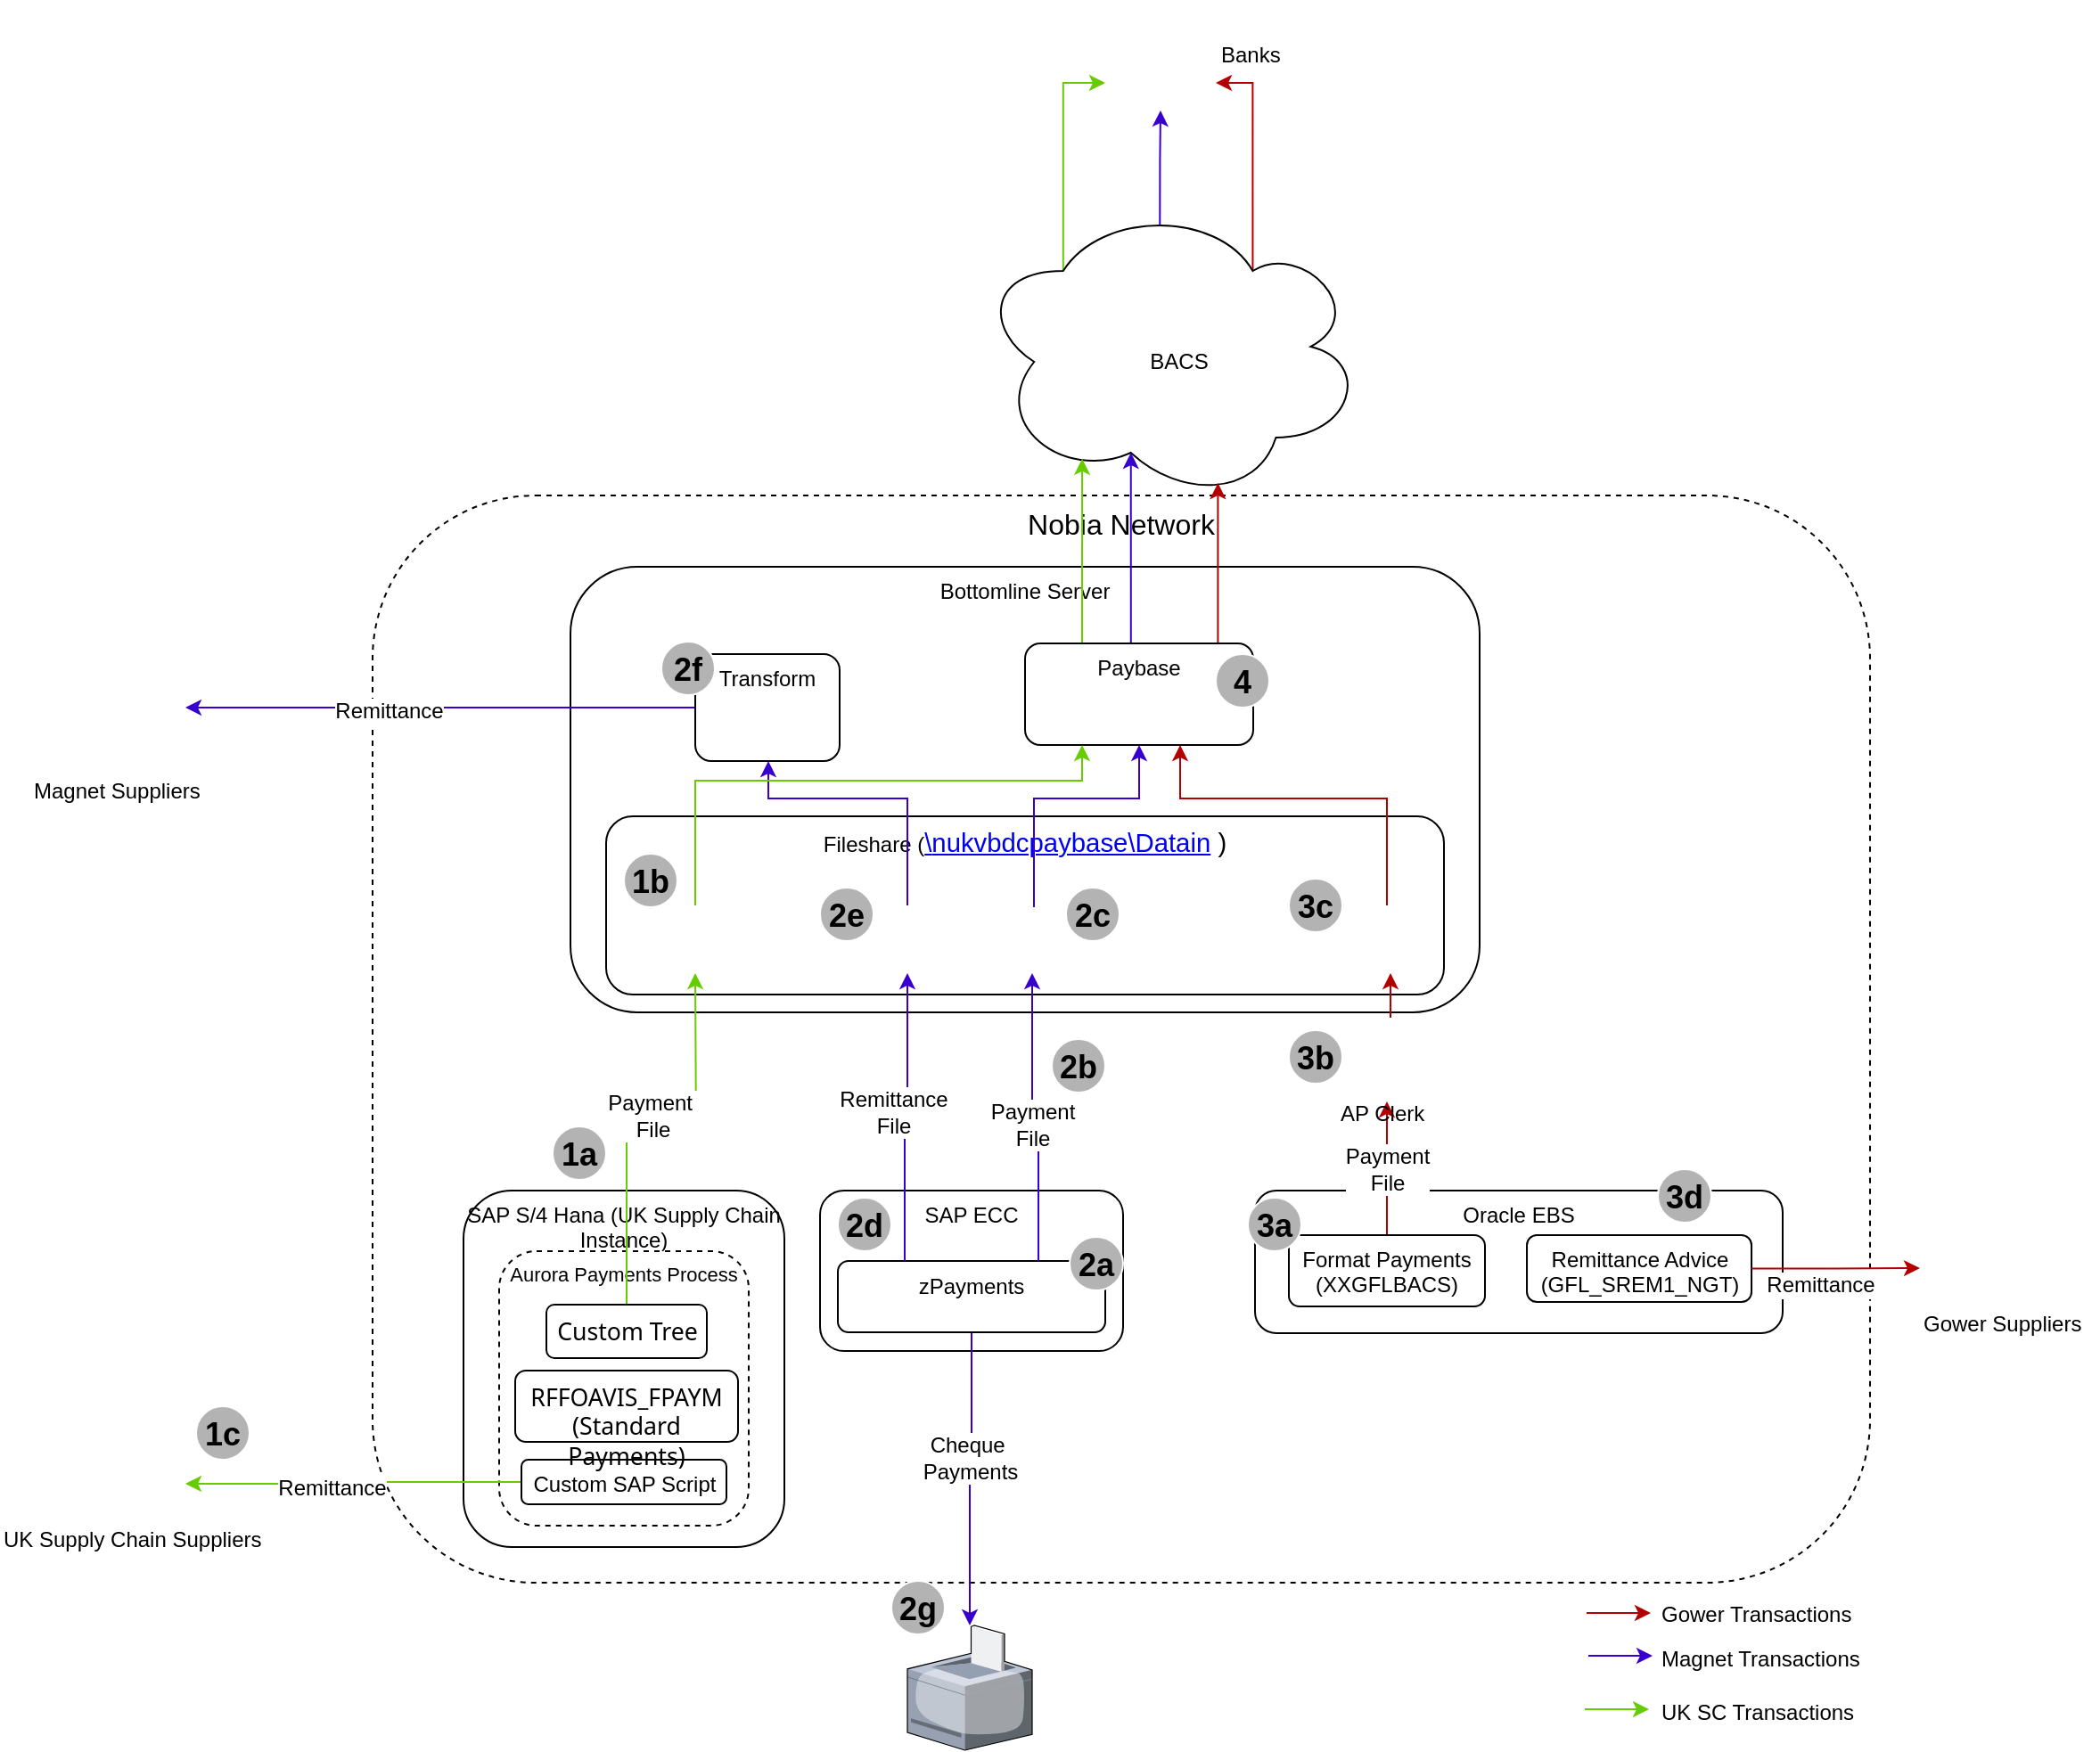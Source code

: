 <mxfile version="12.5.5" type="github" pages="5">
  <diagram name="Bottomline- Start" id="0WiYs2uDSN9r_ez0LBsD">
    <mxGraphModel dx="2276" dy="629" grid="1" gridSize="10" guides="1" tooltips="1" connect="1" arrows="1" fold="1" page="1" pageScale="1" pageWidth="827" pageHeight="1169" math="0" shadow="0">
      <root>
        <mxCell id="5QDhFZ3FKF-D9TqPaspZ-0"/>
        <mxCell id="5QDhFZ3FKF-D9TqPaspZ-1" parent="5QDhFZ3FKF-D9TqPaspZ-0"/>
        <mxCell id="5QDhFZ3FKF-D9TqPaspZ-2" value="&lt;font style=&quot;font-size: 16px&quot;&gt;Nobia Network&lt;/font&gt;" style="rounded=1;whiteSpace=wrap;html=1;dashed=1;verticalAlign=top;" parent="5QDhFZ3FKF-D9TqPaspZ-1" vertex="1">
          <mxGeometry x="-51" y="280" width="840" height="610" as="geometry"/>
        </mxCell>
        <mxCell id="zmvdrTiBWX6lppgmcVrx-3" value="SAP S/4 Hana (UK Supply Chain Instance)" style="rounded=1;whiteSpace=wrap;html=1;verticalAlign=top;" parent="5QDhFZ3FKF-D9TqPaspZ-1" vertex="1">
          <mxGeometry y="670" width="180" height="200" as="geometry"/>
        </mxCell>
        <mxCell id="t_JVnz8HQEceKz7ftaNM-1" value="&lt;font style=&quot;font-size: 11px;&quot;&gt;Aurora Payments Process&lt;/font&gt;" style="rounded=1;whiteSpace=wrap;html=1;dashed=1;verticalAlign=top;fontSize=11;" vertex="1" parent="5QDhFZ3FKF-D9TqPaspZ-1">
          <mxGeometry x="20" y="704" width="140" height="154" as="geometry"/>
        </mxCell>
        <mxCell id="5QDhFZ3FKF-D9TqPaspZ-3" value="Bottomline Server" style="rounded=1;whiteSpace=wrap;html=1;verticalAlign=top;" parent="5QDhFZ3FKF-D9TqPaspZ-1" vertex="1">
          <mxGeometry x="60" y="320" width="510" height="250" as="geometry"/>
        </mxCell>
        <mxCell id="5QDhFZ3FKF-D9TqPaspZ-40" style="edgeStyle=orthogonalEdgeStyle;rounded=0;orthogonalLoop=1;jettySize=auto;html=1;exitX=0.31;exitY=0.8;exitDx=0;exitDy=0;exitPerimeter=0;entryX=1;entryY=0.75;entryDx=0;entryDy=0;fillColor=#e51400;strokeColor=#B20000;" parent="5QDhFZ3FKF-D9TqPaspZ-1" source="5QDhFZ3FKF-D9TqPaspZ-4" target="5QDhFZ3FKF-D9TqPaspZ-26" edge="1">
          <mxGeometry relative="1" as="geometry"/>
        </mxCell>
        <mxCell id="5QDhFZ3FKF-D9TqPaspZ-41" style="edgeStyle=orthogonalEdgeStyle;rounded=0;orthogonalLoop=1;jettySize=auto;html=1;exitX=0.8;exitY=0.8;exitDx=0;exitDy=0;exitPerimeter=0;entryX=0;entryY=0.75;entryDx=0;entryDy=0;fillColor=#6a00ff;strokeColor=#66CC00;" parent="5QDhFZ3FKF-D9TqPaspZ-1" source="5QDhFZ3FKF-D9TqPaspZ-4" target="5QDhFZ3FKF-D9TqPaspZ-26" edge="1">
          <mxGeometry relative="1" as="geometry">
            <Array as="points">
              <mxPoint x="336" y="49"/>
            </Array>
          </mxGeometry>
        </mxCell>
        <mxCell id="zmvdrTiBWX6lppgmcVrx-23" style="edgeStyle=orthogonalEdgeStyle;rounded=0;orthogonalLoop=1;jettySize=auto;html=1;exitX=0.55;exitY=0.95;exitDx=0;exitDy=0;exitPerimeter=0;strokeColor=#3700CC;" parent="5QDhFZ3FKF-D9TqPaspZ-1" source="5QDhFZ3FKF-D9TqPaspZ-4" target="5QDhFZ3FKF-D9TqPaspZ-26" edge="1">
          <mxGeometry relative="1" as="geometry"/>
        </mxCell>
        <mxCell id="5QDhFZ3FKF-D9TqPaspZ-4" value="BACS" style="ellipse;shape=cloud;whiteSpace=wrap;html=1;direction=west;" parent="5QDhFZ3FKF-D9TqPaspZ-1" vertex="1">
          <mxGeometry x="293" y="120" width="217" height="170" as="geometry"/>
        </mxCell>
        <mxCell id="5QDhFZ3FKF-D9TqPaspZ-7" value="SAP ECC" style="rounded=1;whiteSpace=wrap;html=1;verticalAlign=top;" parent="5QDhFZ3FKF-D9TqPaspZ-1" vertex="1">
          <mxGeometry x="200" y="670" width="170" height="90" as="geometry"/>
        </mxCell>
        <mxCell id="5QDhFZ3FKF-D9TqPaspZ-36" value="" style="edgeStyle=orthogonalEdgeStyle;rounded=0;orthogonalLoop=1;jettySize=auto;html=1;exitX=0.172;exitY=0.009;exitDx=0;exitDy=0;entryX=0.625;entryY=0.2;entryDx=0;entryDy=0;entryPerimeter=0;fillColor=#6a00ff;strokeColor=#3700CC;exitPerimeter=0;" parent="5QDhFZ3FKF-D9TqPaspZ-1" source="5QDhFZ3FKF-D9TqPaspZ-9" target="5QDhFZ3FKF-D9TqPaspZ-4" edge="1">
          <mxGeometry x="-0.254" relative="1" as="geometry">
            <Array as="points">
              <mxPoint x="374" y="371"/>
            </Array>
            <mxPoint as="offset"/>
          </mxGeometry>
        </mxCell>
        <mxCell id="5QDhFZ3FKF-D9TqPaspZ-37" value="" style="edgeStyle=orthogonalEdgeStyle;rounded=0;orthogonalLoop=1;jettySize=auto;html=1;exitX=0.75;exitY=0;exitDx=0;exitDy=0;entryX=0.4;entryY=0.1;entryDx=0;entryDy=0;entryPerimeter=0;fillColor=#e51400;strokeColor=#B20000;" parent="5QDhFZ3FKF-D9TqPaspZ-1" source="5QDhFZ3FKF-D9TqPaspZ-9" target="5QDhFZ3FKF-D9TqPaspZ-4" edge="1">
          <mxGeometry relative="1" as="geometry">
            <Array as="points">
              <mxPoint x="423" y="370"/>
            </Array>
          </mxGeometry>
        </mxCell>
        <mxCell id="zmvdrTiBWX6lppgmcVrx-11" style="edgeStyle=orthogonalEdgeStyle;rounded=0;orthogonalLoop=1;jettySize=auto;html=1;exitX=0.25;exitY=0;exitDx=0;exitDy=0;entryX=0.751;entryY=0.18;entryDx=0;entryDy=0;entryPerimeter=0;strokeColor=#66CC00;" parent="5QDhFZ3FKF-D9TqPaspZ-1" source="5QDhFZ3FKF-D9TqPaspZ-9" target="5QDhFZ3FKF-D9TqPaspZ-4" edge="1">
          <mxGeometry relative="1" as="geometry"/>
        </mxCell>
        <mxCell id="5QDhFZ3FKF-D9TqPaspZ-9" value="Paybase" style="rounded=1;whiteSpace=wrap;html=1;verticalAlign=top;" parent="5QDhFZ3FKF-D9TqPaspZ-1" vertex="1">
          <mxGeometry x="315" y="363" width="128" height="57" as="geometry"/>
        </mxCell>
        <mxCell id="5QDhFZ3FKF-D9TqPaspZ-11" style="edgeStyle=orthogonalEdgeStyle;rounded=0;orthogonalLoop=1;jettySize=auto;html=1;exitX=0;exitY=0.5;exitDx=0;exitDy=0;entryX=1;entryY=0.5;entryDx=0;entryDy=0;fillColor=#6a00ff;strokeColor=#3700CC;" parent="5QDhFZ3FKF-D9TqPaspZ-1" source="5QDhFZ3FKF-D9TqPaspZ-13" target="5QDhFZ3FKF-D9TqPaspZ-14" edge="1">
          <mxGeometry relative="1" as="geometry"/>
        </mxCell>
        <mxCell id="5QDhFZ3FKF-D9TqPaspZ-12" value="Remittance" style="text;html=1;resizable=0;points=[];align=center;verticalAlign=middle;labelBackgroundColor=#ffffff;" parent="5QDhFZ3FKF-D9TqPaspZ-11" vertex="1" connectable="0">
          <mxGeometry x="0.202" y="2" relative="1" as="geometry">
            <mxPoint as="offset"/>
          </mxGeometry>
        </mxCell>
        <mxCell id="5QDhFZ3FKF-D9TqPaspZ-13" value="Transform" style="rounded=1;whiteSpace=wrap;html=1;verticalAlign=top;" parent="5QDhFZ3FKF-D9TqPaspZ-1" vertex="1">
          <mxGeometry x="130" y="369" width="81" height="60" as="geometry"/>
        </mxCell>
        <mxCell id="5QDhFZ3FKF-D9TqPaspZ-14" value="" style="shape=image;html=1;verticalAlign=top;verticalLabelPosition=bottom;labelBackgroundColor=#ffffff;imageAspect=0;aspect=fixed;image=https://cdn2.iconfinder.com/data/icons/people-80/96/Picture1-128.png" parent="5QDhFZ3FKF-D9TqPaspZ-1" vertex="1">
          <mxGeometry x="-230" y="362" width="74" height="74" as="geometry"/>
        </mxCell>
        <mxCell id="5QDhFZ3FKF-D9TqPaspZ-15" value="Magnet Suppliers" style="text;html=1;resizable=0;points=[];autosize=1;align=left;verticalAlign=top;spacingTop=-4;" parent="5QDhFZ3FKF-D9TqPaspZ-1" vertex="1">
          <mxGeometry x="-243" y="436" width="110" height="20" as="geometry"/>
        </mxCell>
        <mxCell id="5QDhFZ3FKF-D9TqPaspZ-16" value="Oracle EBS" style="rounded=1;whiteSpace=wrap;html=1;verticalAlign=top;" parent="5QDhFZ3FKF-D9TqPaspZ-1" vertex="1">
          <mxGeometry x="444" y="670" width="296" height="80" as="geometry"/>
        </mxCell>
        <mxCell id="5QDhFZ3FKF-D9TqPaspZ-26" value="" style="shape=image;html=1;verticalAlign=top;verticalLabelPosition=bottom;labelBackgroundColor=#ffffff;imageAspect=0;aspect=fixed;image=https://cdn0.iconfinder.com/data/icons/business-and-finance-86/512/business_finance_money-32-2-128.png" parent="5QDhFZ3FKF-D9TqPaspZ-1" vertex="1">
          <mxGeometry x="360" y="2" width="62" height="62" as="geometry"/>
        </mxCell>
        <mxCell id="5QDhFZ3FKF-D9TqPaspZ-27" value="Banks" style="text;html=1;resizable=0;points=[];autosize=1;align=left;verticalAlign=top;spacingTop=-4;" parent="5QDhFZ3FKF-D9TqPaspZ-1" vertex="1">
          <mxGeometry x="423" y="23" width="50" height="10" as="geometry"/>
        </mxCell>
        <mxCell id="DQQrZIf6pvGCHNPxsHqb-0" value="&lt;b&gt;&lt;font style=&quot;font-size: 18px&quot;&gt;1a&lt;/font&gt;&lt;/b&gt;" style="ellipse;whiteSpace=wrap;html=1;aspect=fixed;strokeColor=#FFFFFF;fillColor=#B3B3B3;fontSize=20;" parent="5QDhFZ3FKF-D9TqPaspZ-1" vertex="1">
          <mxGeometry x="50" y="634" width="30" height="30" as="geometry"/>
        </mxCell>
        <mxCell id="DQQrZIf6pvGCHNPxsHqb-3" value="&lt;b&gt;&lt;font style=&quot;font-size: 18px&quot;&gt;4&lt;/font&gt;&lt;/b&gt;" style="ellipse;whiteSpace=wrap;html=1;aspect=fixed;strokeColor=#FFFFFF;fillColor=#B3B3B3;fontSize=20;" parent="5QDhFZ3FKF-D9TqPaspZ-1" vertex="1">
          <mxGeometry x="422" y="369" width="30" height="30" as="geometry"/>
        </mxCell>
        <mxCell id="5QDhFZ3FKF-D9TqPaspZ-42" value="Payment&lt;br style=&quot;font-size: 12px;&quot;&gt;File" style="edgeStyle=orthogonalEdgeStyle;rounded=0;orthogonalLoop=1;jettySize=auto;html=1;exitX=0.5;exitY=0;exitDx=0;exitDy=0;fillColor=#e51400;strokeColor=#B20000;fontSize=12;" parent="5QDhFZ3FKF-D9TqPaspZ-1" source="DafEFwL84ATMl172Mt__-13" edge="1">
          <mxGeometry relative="1" as="geometry">
            <mxPoint x="518" y="620" as="targetPoint"/>
          </mxGeometry>
        </mxCell>
        <mxCell id="DafEFwL84ATMl172Mt__-11" style="edgeStyle=orthogonalEdgeStyle;rounded=0;orthogonalLoop=1;jettySize=auto;html=1;exitX=0.5;exitY=1;exitDx=0;exitDy=0;strokeColor=#3700CC;" parent="5QDhFZ3FKF-D9TqPaspZ-1" source="zmvdrTiBWX6lppgmcVrx-5" target="DafEFwL84ATMl172Mt__-10" edge="1">
          <mxGeometry relative="1" as="geometry"/>
        </mxCell>
        <mxCell id="3cHPP-RWXiZP0hmBgrUZ-5" value="Cheque&amp;nbsp;&lt;br&gt;Payments" style="text;html=1;align=center;verticalAlign=middle;resizable=0;points=[];labelBackgroundColor=#ffffff;" parent="DafEFwL84ATMl172Mt__-11" vertex="1" connectable="0">
          <mxGeometry x="-0.154" y="-1" relative="1" as="geometry">
            <mxPoint as="offset"/>
          </mxGeometry>
        </mxCell>
        <mxCell id="zmvdrTiBWX6lppgmcVrx-5" value="zPayments" style="rounded=1;whiteSpace=wrap;html=1;verticalAlign=top;" parent="5QDhFZ3FKF-D9TqPaspZ-1" vertex="1">
          <mxGeometry x="210" y="709.5" width="150" height="40" as="geometry"/>
        </mxCell>
        <mxCell id="zmvdrTiBWX6lppgmcVrx-14" value="" style="shape=image;html=1;verticalAlign=top;verticalLabelPosition=bottom;labelBackgroundColor=#ffffff;imageAspect=0;aspect=fixed;image=https://cdn2.iconfinder.com/data/icons/people-80/96/Picture1-128.png" parent="5QDhFZ3FKF-D9TqPaspZ-1" vertex="1">
          <mxGeometry x="-230" y="779" width="74" height="74" as="geometry"/>
        </mxCell>
        <mxCell id="zmvdrTiBWX6lppgmcVrx-17" value="UK Supply Chain Suppliers" style="text;html=1;resizable=0;points=[];autosize=1;align=left;verticalAlign=top;spacingTop=-4;" parent="5QDhFZ3FKF-D9TqPaspZ-1" vertex="1">
          <mxGeometry x="-260" y="856" width="160" height="10" as="geometry"/>
        </mxCell>
        <mxCell id="zmvdrTiBWX6lppgmcVrx-18" value="" style="shape=image;html=1;verticalAlign=top;verticalLabelPosition=bottom;labelBackgroundColor=#ffffff;imageAspect=0;aspect=fixed;image=https://cdn2.iconfinder.com/data/icons/people-80/96/Picture1-128.png" parent="5QDhFZ3FKF-D9TqPaspZ-1" vertex="1">
          <mxGeometry x="817" y="658" width="74" height="74" as="geometry"/>
        </mxCell>
        <mxCell id="zmvdrTiBWX6lppgmcVrx-19" value="Gower Suppliers" style="text;html=1;resizable=0;points=[];autosize=1;align=left;verticalAlign=top;spacingTop=-4;" parent="5QDhFZ3FKF-D9TqPaspZ-1" vertex="1">
          <mxGeometry x="817" y="735" width="100" height="10" as="geometry"/>
        </mxCell>
        <mxCell id="ScP-DXtnd7c2w665mB3K-0" value="" style="edgeStyle=orthogonalEdgeStyle;rounded=0;orthogonalLoop=1;jettySize=auto;html=1;fillColor=#e51400;strokeColor=#B20000;" parent="5QDhFZ3FKF-D9TqPaspZ-1" edge="1">
          <mxGeometry x="-1" y="-34" relative="1" as="geometry">
            <mxPoint x="630" y="907" as="sourcePoint"/>
            <mxPoint x="666" y="907" as="targetPoint"/>
            <mxPoint as="offset"/>
          </mxGeometry>
        </mxCell>
        <mxCell id="ScP-DXtnd7c2w665mB3K-3" value="" style="edgeStyle=orthogonalEdgeStyle;rounded=0;orthogonalLoop=1;jettySize=auto;html=1;fillColor=#e51400;strokeColor=#3700CC;" parent="5QDhFZ3FKF-D9TqPaspZ-1" edge="1">
          <mxGeometry x="-1" y="-34" relative="1" as="geometry">
            <mxPoint x="631" y="931" as="sourcePoint"/>
            <mxPoint x="667" y="931" as="targetPoint"/>
            <mxPoint as="offset"/>
          </mxGeometry>
        </mxCell>
        <mxCell id="ScP-DXtnd7c2w665mB3K-4" value="Gower Transactions" style="text;html=1;resizable=0;points=[];autosize=1;align=left;verticalAlign=top;spacingTop=-4;" parent="5QDhFZ3FKF-D9TqPaspZ-1" vertex="1">
          <mxGeometry x="670" y="898" width="120" height="10" as="geometry"/>
        </mxCell>
        <mxCell id="ScP-DXtnd7c2w665mB3K-5" value="Magnet Transactions" style="text;html=1;resizable=0;points=[];autosize=1;align=left;verticalAlign=top;spacingTop=-4;" parent="5QDhFZ3FKF-D9TqPaspZ-1" vertex="1">
          <mxGeometry x="670" y="923" width="130" height="10" as="geometry"/>
        </mxCell>
        <mxCell id="zmvdrTiBWX6lppgmcVrx-6" value="" style="edgeStyle=orthogonalEdgeStyle;rounded=0;orthogonalLoop=1;jettySize=auto;html=1;fillColor=#e51400;strokeColor=#66CC00;" parent="5QDhFZ3FKF-D9TqPaspZ-1" edge="1">
          <mxGeometry x="-1" y="-34" relative="1" as="geometry">
            <mxPoint x="629" y="961" as="sourcePoint"/>
            <mxPoint x="665" y="961" as="targetPoint"/>
            <mxPoint as="offset"/>
          </mxGeometry>
        </mxCell>
        <mxCell id="zmvdrTiBWX6lppgmcVrx-7" value="UK SC Transactions" style="text;html=1;resizable=0;points=[];autosize=1;align=left;verticalAlign=top;spacingTop=-4;" parent="5QDhFZ3FKF-D9TqPaspZ-1" vertex="1">
          <mxGeometry x="670" y="953" width="120" height="10" as="geometry"/>
        </mxCell>
        <mxCell id="DafEFwL84ATMl172Mt__-1" value="Fileshare (&lt;span style=&quot;font-size: 11.0pt ; font-family: &amp;#34;calibri&amp;#34; , sans-serif&quot;&gt;&lt;a&gt;\\nukvbdcpaybase\Datain&lt;/a&gt;&amp;nbsp;)&lt;/span&gt;" style="rounded=1;whiteSpace=wrap;html=1;verticalAlign=top;" parent="5QDhFZ3FKF-D9TqPaspZ-1" vertex="1">
          <mxGeometry x="80" y="460" width="470" height="100" as="geometry"/>
        </mxCell>
        <mxCell id="DafEFwL84ATMl172Mt__-9" style="edgeStyle=orthogonalEdgeStyle;rounded=0;orthogonalLoop=1;jettySize=auto;html=1;exitX=0.5;exitY=0;exitDx=0;exitDy=0;strokeColor=#3700CC;" parent="5QDhFZ3FKF-D9TqPaspZ-1" source="DafEFwL84ATMl172Mt__-2" target="5QDhFZ3FKF-D9TqPaspZ-13" edge="1">
          <mxGeometry relative="1" as="geometry">
            <Array as="points">
              <mxPoint x="249" y="450"/>
              <mxPoint x="171" y="450"/>
            </Array>
          </mxGeometry>
        </mxCell>
        <mxCell id="DafEFwL84ATMl172Mt__-2" value="" style="shape=image;html=1;verticalAlign=top;verticalLabelPosition=bottom;labelBackgroundColor=#ffffff;imageAspect=0;aspect=fixed;image=https://cdn0.iconfinder.com/data/icons/simple-darkcon-1/86/shit-128.png" parent="5QDhFZ3FKF-D9TqPaspZ-1" vertex="1">
          <mxGeometry x="230.001" y="510" width="38" height="38" as="geometry"/>
        </mxCell>
        <mxCell id="DafEFwL84ATMl172Mt__-3" value="" style="shape=image;html=1;verticalAlign=top;verticalLabelPosition=bottom;labelBackgroundColor=#ffffff;imageAspect=0;aspect=fixed;image=https://cdn0.iconfinder.com/data/icons/simple-darkcon-1/86/shit-128.png" parent="5QDhFZ3FKF-D9TqPaspZ-1" vertex="1">
          <mxGeometry x="501.003" y="510" width="38" height="38" as="geometry"/>
        </mxCell>
        <mxCell id="DafEFwL84ATMl172Mt__-5" value="" style="shape=image;html=1;verticalAlign=top;verticalLabelPosition=bottom;labelBackgroundColor=#ffffff;imageAspect=0;aspect=fixed;image=https://cdn0.iconfinder.com/data/icons/simple-darkcon-1/86/shit-128.png" parent="5QDhFZ3FKF-D9TqPaspZ-1" vertex="1">
          <mxGeometry x="111.001" y="511" width="38" height="38" as="geometry"/>
        </mxCell>
        <mxCell id="5QDhFZ3FKF-D9TqPaspZ-43" value="" style="edgeStyle=orthogonalEdgeStyle;rounded=0;orthogonalLoop=1;jettySize=auto;html=1;exitX=0.75;exitY=0;exitDx=0;exitDy=0;fillColor=#6a00ff;strokeColor=#3700CC;entryX=0.5;entryY=1;entryDx=0;entryDy=0;" parent="5QDhFZ3FKF-D9TqPaspZ-1" source="zmvdrTiBWX6lppgmcVrx-5" target="DafEFwL84ATMl172Mt__-6" edge="1">
          <mxGeometry relative="1" as="geometry">
            <mxPoint x="293" y="549" as="targetPoint"/>
          </mxGeometry>
        </mxCell>
        <mxCell id="3cHPP-RWXiZP0hmBgrUZ-1" value="Payment &lt;br&gt;File" style="text;html=1;align=center;verticalAlign=middle;resizable=0;points=[];labelBackgroundColor=#ffffff;" parent="5QDhFZ3FKF-D9TqPaspZ-43" vertex="1" connectable="0">
          <mxGeometry x="0.168" relative="1" as="geometry">
            <mxPoint y="16.5" as="offset"/>
          </mxGeometry>
        </mxCell>
        <mxCell id="DafEFwL84ATMl172Mt__-6" value="" style="shape=image;html=1;verticalAlign=top;verticalLabelPosition=bottom;labelBackgroundColor=#ffffff;imageAspect=0;aspect=fixed;image=https://cdn0.iconfinder.com/data/icons/simple-darkcon-1/86/shit-128.png" parent="5QDhFZ3FKF-D9TqPaspZ-1" vertex="1">
          <mxGeometry x="300.001" y="510" width="38" height="38" as="geometry"/>
        </mxCell>
        <mxCell id="5QDhFZ3FKF-D9TqPaspZ-32" value="" style="edgeStyle=orthogonalEdgeStyle;rounded=0;orthogonalLoop=1;jettySize=auto;html=1;entryX=0.5;entryY=1;entryDx=0;entryDy=0;fillColor=#6a00ff;strokeColor=#3700CC;" parent="5QDhFZ3FKF-D9TqPaspZ-1" target="5QDhFZ3FKF-D9TqPaspZ-9" edge="1">
          <mxGeometry relative="1" as="geometry">
            <Array as="points">
              <mxPoint x="320" y="511"/>
              <mxPoint x="320" y="450"/>
              <mxPoint x="379" y="450"/>
            </Array>
            <mxPoint x="320" y="510" as="sourcePoint"/>
          </mxGeometry>
        </mxCell>
        <mxCell id="DafEFwL84ATMl172Mt__-8" value="" style="edgeStyle=orthogonalEdgeStyle;rounded=0;orthogonalLoop=1;jettySize=auto;html=1;exitX=0.25;exitY=0;exitDx=0;exitDy=0;fillColor=#6a00ff;strokeColor=#3700CC;" parent="5QDhFZ3FKF-D9TqPaspZ-1" source="zmvdrTiBWX6lppgmcVrx-5" target="DafEFwL84ATMl172Mt__-2" edge="1">
          <mxGeometry relative="1" as="geometry">
            <mxPoint x="302.5" y="712.5" as="sourcePoint"/>
            <mxPoint x="303" y="559" as="targetPoint"/>
          </mxGeometry>
        </mxCell>
        <mxCell id="3cHPP-RWXiZP0hmBgrUZ-2" value="Remittance&lt;br&gt;File" style="text;html=1;align=center;verticalAlign=middle;resizable=0;points=[];labelBackgroundColor=#ffffff;" parent="DafEFwL84ATMl172Mt__-8" vertex="1" connectable="0">
          <mxGeometry x="0.402" y="1" relative="1" as="geometry">
            <mxPoint x="-7" y="29.5" as="offset"/>
          </mxGeometry>
        </mxCell>
        <mxCell id="DafEFwL84ATMl172Mt__-10" value="" style="verticalLabelPosition=bottom;aspect=fixed;html=1;verticalAlign=top;strokeColor=none;align=center;outlineConnect=0;shape=mxgraph.citrix.printer;" parent="5QDhFZ3FKF-D9TqPaspZ-1" vertex="1">
          <mxGeometry x="249" y="914" width="70" height="70" as="geometry"/>
        </mxCell>
        <mxCell id="DafEFwL84ATMl172Mt__-13" value="Format Payments (XXGFLBACS)" style="rounded=1;whiteSpace=wrap;html=1;verticalAlign=top;" parent="5QDhFZ3FKF-D9TqPaspZ-1" vertex="1">
          <mxGeometry x="463" y="695" width="110" height="40" as="geometry"/>
        </mxCell>
        <mxCell id="DafEFwL84ATMl172Mt__-16" value="" style="group" parent="5QDhFZ3FKF-D9TqPaspZ-1" vertex="1" connectable="0">
          <mxGeometry x="490" y="573" width="60" height="54" as="geometry"/>
        </mxCell>
        <mxCell id="DafEFwL84ATMl172Mt__-14" value="" style="shape=image;html=1;verticalAlign=top;verticalLabelPosition=bottom;labelBackgroundColor=#ffffff;imageAspect=0;aspect=fixed;image=https://cdn2.iconfinder.com/data/icons/people-80/96/Picture1-128.png" parent="DafEFwL84ATMl172Mt__-16" vertex="1">
          <mxGeometry x="8" width="44" height="44" as="geometry"/>
        </mxCell>
        <mxCell id="DafEFwL84ATMl172Mt__-15" value="AP Clerk" style="text;html=1;resizable=0;points=[];autosize=1;align=left;verticalAlign=top;spacingTop=-4;" parent="DafEFwL84ATMl172Mt__-16" vertex="1">
          <mxGeometry y="44" width="60" height="10" as="geometry"/>
        </mxCell>
        <mxCell id="DafEFwL84ATMl172Mt__-17" style="edgeStyle=orthogonalEdgeStyle;rounded=0;orthogonalLoop=1;jettySize=auto;html=1;exitX=0.5;exitY=0;exitDx=0;exitDy=0;strokeColor=#B20000;" parent="5QDhFZ3FKF-D9TqPaspZ-1" source="DafEFwL84ATMl172Mt__-14" target="DafEFwL84ATMl172Mt__-3" edge="1">
          <mxGeometry relative="1" as="geometry"/>
        </mxCell>
        <mxCell id="5QDhFZ3FKF-D9TqPaspZ-31" value="" style="edgeStyle=orthogonalEdgeStyle;rounded=0;orthogonalLoop=1;jettySize=auto;html=1;exitX=0.5;exitY=0;exitDx=0;exitDy=0;fillColor=#e51400;strokeColor=#B20000;" parent="5QDhFZ3FKF-D9TqPaspZ-1" target="5QDhFZ3FKF-D9TqPaspZ-9" edge="1">
          <mxGeometry relative="1" as="geometry">
            <Array as="points">
              <mxPoint x="518" y="450"/>
              <mxPoint x="402" y="450"/>
            </Array>
            <mxPoint x="518" y="510" as="sourcePoint"/>
          </mxGeometry>
        </mxCell>
        <mxCell id="zmvdrTiBWX6lppgmcVrx-10" style="edgeStyle=orthogonalEdgeStyle;rounded=0;orthogonalLoop=1;jettySize=auto;html=1;exitX=0.5;exitY=0;exitDx=0;exitDy=0;entryX=0.25;entryY=1;entryDx=0;entryDy=0;strokeColor=#66CC00;" parent="5QDhFZ3FKF-D9TqPaspZ-1" target="5QDhFZ3FKF-D9TqPaspZ-9" edge="1">
          <mxGeometry relative="1" as="geometry">
            <Array as="points">
              <mxPoint x="130" y="440"/>
              <mxPoint x="347" y="440"/>
            </Array>
            <mxPoint x="130" y="510" as="sourcePoint"/>
          </mxGeometry>
        </mxCell>
        <mxCell id="zmvdrTiBWX6lppgmcVrx-8" value="" style="edgeStyle=orthogonalEdgeStyle;rounded=0;orthogonalLoop=1;jettySize=auto;html=1;fillColor=#e51400;strokeColor=#66CC00;" parent="5QDhFZ3FKF-D9TqPaspZ-1" source="b-vuMiENwKfQlOrTJs6d-5" edge="1">
          <mxGeometry x="-1" y="-34" relative="1" as="geometry">
            <mxPoint x="691" y="778" as="sourcePoint"/>
            <mxPoint x="130" y="548" as="targetPoint"/>
            <mxPoint as="offset"/>
          </mxGeometry>
        </mxCell>
        <mxCell id="3cHPP-RWXiZP0hmBgrUZ-3" value="Payment&amp;nbsp;&lt;br&gt;File" style="text;html=1;align=center;verticalAlign=middle;resizable=0;points=[];labelBackgroundColor=#ffffff;" parent="zmvdrTiBWX6lppgmcVrx-8" vertex="1" connectable="0">
          <mxGeometry x="0.466" y="-3" relative="1" as="geometry">
            <mxPoint x="-28" y="20" as="offset"/>
          </mxGeometry>
        </mxCell>
        <mxCell id="DafEFwL84ATMl172Mt__-19" value="Remittance Advice&lt;br&gt;(GFL_SREM1_NGT)" style="rounded=1;whiteSpace=wrap;html=1;verticalAlign=top;" parent="5QDhFZ3FKF-D9TqPaspZ-1" vertex="1">
          <mxGeometry x="596.52" y="695" width="126" height="37.5" as="geometry"/>
        </mxCell>
        <mxCell id="zmvdrTiBWX6lppgmcVrx-20" style="edgeStyle=orthogonalEdgeStyle;rounded=0;orthogonalLoop=1;jettySize=auto;html=1;exitX=1;exitY=0.5;exitDx=0;exitDy=0;entryX=0;entryY=0.75;entryDx=0;entryDy=0;strokeColor=#B20000;" parent="5QDhFZ3FKF-D9TqPaspZ-1" source="DafEFwL84ATMl172Mt__-19" target="zmvdrTiBWX6lppgmcVrx-18" edge="1">
          <mxGeometry relative="1" as="geometry"/>
        </mxCell>
        <mxCell id="E16WqzM08AcB0rvfuX4--0" value="Remittance" style="text;html=1;align=center;verticalAlign=middle;resizable=0;points=[];labelBackgroundColor=#ffffff;" parent="zmvdrTiBWX6lppgmcVrx-20" vertex="1" connectable="0">
          <mxGeometry x="-0.292" y="-4" relative="1" as="geometry">
            <mxPoint x="4.5" y="4.58" as="offset"/>
          </mxGeometry>
        </mxCell>
        <mxCell id="3cHPP-RWXiZP0hmBgrUZ-6" value="&lt;b&gt;&lt;font style=&quot;font-size: 18px&quot;&gt;1b&lt;/font&gt;&lt;/b&gt;" style="ellipse;whiteSpace=wrap;html=1;aspect=fixed;strokeColor=#FFFFFF;fillColor=#B3B3B3;fontSize=20;" parent="5QDhFZ3FKF-D9TqPaspZ-1" vertex="1">
          <mxGeometry x="90" y="481" width="30" height="30" as="geometry"/>
        </mxCell>
        <mxCell id="3cHPP-RWXiZP0hmBgrUZ-7" value="&lt;b&gt;&lt;font style=&quot;font-size: 18px&quot;&gt;1c&lt;/font&gt;&lt;/b&gt;" style="ellipse;whiteSpace=wrap;html=1;aspect=fixed;strokeColor=#FFFFFF;fillColor=#B3B3B3;fontSize=20;" parent="5QDhFZ3FKF-D9TqPaspZ-1" vertex="1">
          <mxGeometry x="-150" y="791" width="30" height="30" as="geometry"/>
        </mxCell>
        <mxCell id="3cHPP-RWXiZP0hmBgrUZ-10" value="" style="edgeStyle=orthogonalEdgeStyle;rounded=0;orthogonalLoop=1;jettySize=auto;html=1;fillColor=#e51400;strokeColor=#66CC00;entryX=1;entryY=0.75;entryDx=0;entryDy=0;exitX=0;exitY=0.5;exitDx=0;exitDy=0;" parent="5QDhFZ3FKF-D9TqPaspZ-1" source="3cHPP-RWXiZP0hmBgrUZ-12" target="zmvdrTiBWX6lppgmcVrx-14" edge="1">
          <mxGeometry x="-1" y="-34" relative="1" as="geometry">
            <mxPoint x="100" y="680" as="sourcePoint"/>
            <mxPoint x="140" y="558" as="targetPoint"/>
            <mxPoint as="offset"/>
          </mxGeometry>
        </mxCell>
        <mxCell id="b-vuMiENwKfQlOrTJs6d-2" value="Remittance" style="text;html=1;align=center;verticalAlign=middle;resizable=0;points=[];labelBackgroundColor=#ffffff;" parent="3cHPP-RWXiZP0hmBgrUZ-10" vertex="1" connectable="0">
          <mxGeometry x="0.142" y="2" relative="1" as="geometry">
            <mxPoint as="offset"/>
          </mxGeometry>
        </mxCell>
        <mxCell id="3cHPP-RWXiZP0hmBgrUZ-12" value="Custom SAP Script" style="rounded=1;whiteSpace=wrap;html=1;verticalAlign=top;" parent="5QDhFZ3FKF-D9TqPaspZ-1" vertex="1">
          <mxGeometry x="32.5" y="821" width="115" height="25" as="geometry"/>
        </mxCell>
        <mxCell id="3cHPP-RWXiZP0hmBgrUZ-15" value="&lt;b&gt;&lt;font style=&quot;font-size: 18px&quot;&gt;2a&lt;/font&gt;&lt;/b&gt;" style="ellipse;whiteSpace=wrap;html=1;aspect=fixed;strokeColor=#FFFFFF;fillColor=#B3B3B3;fontSize=20;" parent="5QDhFZ3FKF-D9TqPaspZ-1" vertex="1">
          <mxGeometry x="340" y="696" width="30" height="30" as="geometry"/>
        </mxCell>
        <mxCell id="3cHPP-RWXiZP0hmBgrUZ-17" value="&lt;b&gt;&lt;font style=&quot;font-size: 18px&quot;&gt;2b&lt;/font&gt;&lt;/b&gt;" style="ellipse;whiteSpace=wrap;html=1;aspect=fixed;strokeColor=#FFFFFF;fillColor=#B3B3B3;fontSize=20;" parent="5QDhFZ3FKF-D9TqPaspZ-1" vertex="1">
          <mxGeometry x="330" y="585" width="30" height="30" as="geometry"/>
        </mxCell>
        <mxCell id="3cHPP-RWXiZP0hmBgrUZ-18" value="&lt;b&gt;&lt;font style=&quot;font-size: 18px&quot;&gt;2c&lt;/font&gt;&lt;/b&gt;" style="ellipse;whiteSpace=wrap;html=1;aspect=fixed;strokeColor=#FFFFFF;fillColor=#B3B3B3;fontSize=20;" parent="5QDhFZ3FKF-D9TqPaspZ-1" vertex="1">
          <mxGeometry x="338" y="500" width="30" height="30" as="geometry"/>
        </mxCell>
        <mxCell id="3cHPP-RWXiZP0hmBgrUZ-19" value="&lt;b&gt;&lt;font style=&quot;font-size: 18px&quot;&gt;2d&lt;/font&gt;&lt;/b&gt;" style="ellipse;whiteSpace=wrap;html=1;aspect=fixed;strokeColor=#FFFFFF;fillColor=#B3B3B3;fontSize=20;" parent="5QDhFZ3FKF-D9TqPaspZ-1" vertex="1">
          <mxGeometry x="210" y="674" width="30" height="30" as="geometry"/>
        </mxCell>
        <mxCell id="3cHPP-RWXiZP0hmBgrUZ-20" value="&lt;b&gt;&lt;font style=&quot;font-size: 18px&quot;&gt;2e&lt;/font&gt;&lt;/b&gt;" style="ellipse;whiteSpace=wrap;html=1;aspect=fixed;strokeColor=#FFFFFF;fillColor=#B3B3B3;fontSize=20;" parent="5QDhFZ3FKF-D9TqPaspZ-1" vertex="1">
          <mxGeometry x="200" y="500" width="30" height="30" as="geometry"/>
        </mxCell>
        <mxCell id="3cHPP-RWXiZP0hmBgrUZ-22" value="&lt;b&gt;&lt;font style=&quot;font-size: 18px&quot;&gt;2f&lt;/font&gt;&lt;/b&gt;" style="ellipse;whiteSpace=wrap;html=1;aspect=fixed;strokeColor=#FFFFFF;fillColor=#B3B3B3;fontSize=20;" parent="5QDhFZ3FKF-D9TqPaspZ-1" vertex="1">
          <mxGeometry x="111" y="362" width="30" height="30" as="geometry"/>
        </mxCell>
        <mxCell id="3cHPP-RWXiZP0hmBgrUZ-24" value="&lt;b&gt;&lt;font style=&quot;font-size: 18px&quot;&gt;2g&lt;/font&gt;&lt;/b&gt;" style="ellipse;whiteSpace=wrap;html=1;aspect=fixed;strokeColor=#FFFFFF;fillColor=#B3B3B3;fontSize=20;" parent="5QDhFZ3FKF-D9TqPaspZ-1" vertex="1">
          <mxGeometry x="240" y="889" width="30" height="30" as="geometry"/>
        </mxCell>
        <mxCell id="3cHPP-RWXiZP0hmBgrUZ-25" value="&lt;b&gt;&lt;font style=&quot;font-size: 18px&quot;&gt;3a&lt;/font&gt;&lt;/b&gt;" style="ellipse;whiteSpace=wrap;html=1;aspect=fixed;strokeColor=#FFFFFF;fillColor=#B3B3B3;fontSize=20;" parent="5QDhFZ3FKF-D9TqPaspZ-1" vertex="1">
          <mxGeometry x="440" y="674" width="30" height="30" as="geometry"/>
        </mxCell>
        <mxCell id="3cHPP-RWXiZP0hmBgrUZ-26" value="&lt;b&gt;&lt;font style=&quot;font-size: 18px&quot;&gt;3b&lt;/font&gt;&lt;/b&gt;" style="ellipse;whiteSpace=wrap;html=1;aspect=fixed;strokeColor=#FFFFFF;fillColor=#B3B3B3;fontSize=20;" parent="5QDhFZ3FKF-D9TqPaspZ-1" vertex="1">
          <mxGeometry x="463" y="580" width="30" height="30" as="geometry"/>
        </mxCell>
        <mxCell id="3cHPP-RWXiZP0hmBgrUZ-27" value="&lt;b&gt;&lt;font style=&quot;font-size: 18px&quot;&gt;3c&lt;/font&gt;&lt;/b&gt;" style="ellipse;whiteSpace=wrap;html=1;aspect=fixed;strokeColor=#FFFFFF;fillColor=#B3B3B3;fontSize=20;" parent="5QDhFZ3FKF-D9TqPaspZ-1" vertex="1">
          <mxGeometry x="463" y="495" width="30" height="30" as="geometry"/>
        </mxCell>
        <mxCell id="3cHPP-RWXiZP0hmBgrUZ-28" value="&lt;b&gt;&lt;font style=&quot;font-size: 18px&quot;&gt;3d&lt;/font&gt;&lt;/b&gt;" style="ellipse;whiteSpace=wrap;html=1;aspect=fixed;strokeColor=#FFFFFF;fillColor=#B3B3B3;fontSize=20;" parent="5QDhFZ3FKF-D9TqPaspZ-1" vertex="1">
          <mxGeometry x="670" y="658" width="30" height="30" as="geometry"/>
        </mxCell>
        <mxCell id="b-vuMiENwKfQlOrTJs6d-3" value="&lt;span style=&quot;font-family: &amp;#34;segoe ui&amp;#34; , sans-serif ; font-size: 10pt&quot;&gt;RFFOAVIS_FPAYM (Standard Payments)&lt;/span&gt;&lt;br&gt;&lt;div class=&quot;WordSection1&quot;&gt;&lt;br&gt;&lt;br&gt;&lt;/div&gt;" style="rounded=1;whiteSpace=wrap;html=1;verticalAlign=top;" parent="5QDhFZ3FKF-D9TqPaspZ-1" vertex="1">
          <mxGeometry x="29" y="771" width="125" height="40" as="geometry"/>
        </mxCell>
        <mxCell id="b-vuMiENwKfQlOrTJs6d-5" value="&lt;font face=&quot;segoe ui, sans-serif&quot;&gt;&lt;span style=&quot;font-size: 13.333px&quot;&gt;Custom Tree&lt;/span&gt;&lt;/font&gt;" style="rounded=1;whiteSpace=wrap;html=1;verticalAlign=top;" parent="5QDhFZ3FKF-D9TqPaspZ-1" vertex="1">
          <mxGeometry x="46.5" y="734" width="90" height="30" as="geometry"/>
        </mxCell>
      </root>
    </mxGraphModel>
  </diagram>
  <diagram name="Bottomline- Dependencies" id="wW40tE5pmNINRSS3iZMQ">
    &#xa;    &#xa;    &#xa;    &#xa;    &#xa;    
    <mxGraphModel dx="2036" dy="629" grid="1" gridSize="10" guides="1" tooltips="1" connect="1" arrows="1" fold="1" page="1" pageScale="1" pageWidth="827" pageHeight="1169" math="0" shadow="0">
      &#xa;      &#xa;      &#xa;      &#xa;      &#xa;      
      <root>
        &#xa;        &#xa;        &#xa;        &#xa;        &#xa;        
        <mxCell id="Q5eooPiGt27n1xnJcCyk-0"/>
        &#xa;        &#xa;        &#xa;        &#xa;        &#xa;        
        <mxCell id="Q5eooPiGt27n1xnJcCyk-1" parent="Q5eooPiGt27n1xnJcCyk-0"/>
        &#xa;        &#xa;        &#xa;        &#xa;        &#xa;        
        <mxCell id="Q5eooPiGt27n1xnJcCyk-2" value="&lt;font style=&quot;font-size: 16px&quot;&gt;Nobia Network&lt;/font&gt;" style="rounded=1;whiteSpace=wrap;html=1;dashed=1;verticalAlign=top;" parent="Q5eooPiGt27n1xnJcCyk-1" vertex="1">
          &#xa;          &#xa;          &#xa;          &#xa;          &#xa;          
          <mxGeometry x="20" y="290" width="650" height="510" as="geometry"/>
          &#xa;          &#xa;          &#xa;        &#xa;        &#xa;        
        </mxCell>
        &#xa;        &#xa;        &#xa;        &#xa;        &#xa;        
        <mxCell id="Q5eooPiGt27n1xnJcCyk-3" value="Bottomline Server" style="rounded=1;whiteSpace=wrap;html=1;verticalAlign=top;" parent="Q5eooPiGt27n1xnJcCyk-1" vertex="1">
          &#xa;          &#xa;          &#xa;          &#xa;          &#xa;          
          <mxGeometry x="50" y="320" width="580" height="260" as="geometry"/>
          &#xa;          &#xa;          &#xa;        &#xa;        &#xa;        
        </mxCell>
        &#xa;        &#xa;        &#xa;        &#xa;        &#xa;        
        <mxCell id="Q5eooPiGt27n1xnJcCyk-4" style="edgeStyle=orthogonalEdgeStyle;rounded=0;orthogonalLoop=1;jettySize=auto;html=1;exitX=0.31;exitY=0.8;exitDx=0;exitDy=0;exitPerimeter=0;entryX=1;entryY=0.75;entryDx=0;entryDy=0;fillColor=#e51400;strokeColor=#B20000;" parent="Q5eooPiGt27n1xnJcCyk-1" source="Q5eooPiGt27n1xnJcCyk-7" target="Q5eooPiGt27n1xnJcCyk-22" edge="1">
          &#xa;          &#xa;          &#xa;          &#xa;          &#xa;          
          <mxGeometry relative="1" as="geometry"/>
          &#xa;          &#xa;          &#xa;        &#xa;        &#xa;        
        </mxCell>
        &#xa;        &#xa;        &#xa;        &#xa;        &#xa;        
        <mxCell id="Q5eooPiGt27n1xnJcCyk-5" style="edgeStyle=orthogonalEdgeStyle;rounded=0;orthogonalLoop=1;jettySize=auto;html=1;exitX=0.8;exitY=0.8;exitDx=0;exitDy=0;exitPerimeter=0;entryX=0;entryY=0.75;entryDx=0;entryDy=0;fillColor=#6a00ff;strokeColor=#66CC00;" parent="Q5eooPiGt27n1xnJcCyk-1" source="Q5eooPiGt27n1xnJcCyk-7" target="Q5eooPiGt27n1xnJcCyk-22" edge="1">
          &#xa;          &#xa;          &#xa;          &#xa;          &#xa;          
          <mxGeometry relative="1" as="geometry">
            &#xa;            &#xa;            &#xa;            &#xa;            &#xa;            
            <Array as="points">
              &#xa;              &#xa;              &#xa;              &#xa;              &#xa;              
              <mxPoint x="336" y="49"/>
              &#xa;              &#xa;              &#xa;            &#xa;            &#xa;            
            </Array>
            &#xa;            &#xa;            &#xa;          &#xa;          &#xa;          
          </mxGeometry>
          &#xa;          &#xa;          &#xa;        &#xa;        &#xa;        
        </mxCell>
        &#xa;        &#xa;        &#xa;        &#xa;        &#xa;        
        <mxCell id="Q5eooPiGt27n1xnJcCyk-6" style="edgeStyle=orthogonalEdgeStyle;rounded=0;orthogonalLoop=1;jettySize=auto;html=1;exitX=0.55;exitY=0.95;exitDx=0;exitDy=0;exitPerimeter=0;strokeColor=#0000FF;" parent="Q5eooPiGt27n1xnJcCyk-1" source="Q5eooPiGt27n1xnJcCyk-7" target="Q5eooPiGt27n1xnJcCyk-22" edge="1">
          &#xa;          &#xa;          &#xa;          &#xa;          &#xa;          
          <mxGeometry relative="1" as="geometry"/>
          &#xa;          &#xa;          &#xa;        &#xa;        &#xa;        
        </mxCell>
        &#xa;        &#xa;        &#xa;        &#xa;        &#xa;        
        <mxCell id="Q5eooPiGt27n1xnJcCyk-7" value="BACS" style="ellipse;shape=cloud;whiteSpace=wrap;html=1;direction=west;" parent="Q5eooPiGt27n1xnJcCyk-1" vertex="1">
          &#xa;          &#xa;          &#xa;          &#xa;          &#xa;          
          <mxGeometry x="293" y="120" width="217" height="170" as="geometry"/>
          &#xa;          &#xa;          &#xa;        &#xa;        &#xa;        
        </mxCell>
        &#xa;        &#xa;        &#xa;        &#xa;        &#xa;        
        <mxCell id="Q5eooPiGt27n1xnJcCyk-55" style="edgeStyle=orthogonalEdgeStyle;rounded=0;orthogonalLoop=1;jettySize=auto;html=1;exitX=0.5;exitY=1;exitDx=0;exitDy=0;entryX=1;entryY=0.5;entryDx=0;entryDy=0;strokeColor=#0000FF;" parent="Q5eooPiGt27n1xnJcCyk-1" source="Q5eooPiGt27n1xnJcCyk-8" target="Q5eooPiGt27n1xnJcCyk-18" edge="1">
          &#xa;          &#xa;          &#xa;          &#xa;          &#xa;          
          <mxGeometry relative="1" as="geometry"/>
          &#xa;          &#xa;          &#xa;        &#xa;        &#xa;        
        </mxCell>
        &#xa;        &#xa;        &#xa;        &#xa;        &#xa;        
        <mxCell id="Q5eooPiGt27n1xnJcCyk-56" value="Remittance" style="text;html=1;resizable=0;points=[];align=center;verticalAlign=middle;labelBackgroundColor=#ffffff;" parent="Q5eooPiGt27n1xnJcCyk-55" vertex="1" connectable="0">
          &#xa;          &#xa;          &#xa;          &#xa;          &#xa;          
          <mxGeometry x="0.285" y="2" relative="1" as="geometry">
            &#xa;            &#xa;            &#xa;            &#xa;            &#xa;            
            <mxPoint as="offset"/>
            &#xa;            &#xa;            &#xa;          &#xa;          &#xa;          
          </mxGeometry>
          &#xa;          &#xa;          &#xa;        &#xa;        &#xa;        
        </mxCell>
        &#xa;        &#xa;        &#xa;        &#xa;        &#xa;        
        <mxCell id="Q5eooPiGt27n1xnJcCyk-8" value="SAP ECC" style="rounded=1;whiteSpace=wrap;html=1;verticalAlign=top;" parent="Q5eooPiGt27n1xnJcCyk-1" vertex="1">
          &#xa;          &#xa;          &#xa;          &#xa;          &#xa;          
          <mxGeometry x="230" y="670" width="110" height="90" as="geometry"/>
          &#xa;          &#xa;          &#xa;        &#xa;        &#xa;        
        </mxCell>
        &#xa;        &#xa;        &#xa;        &#xa;        &#xa;        
        <mxCell id="Q5eooPiGt27n1xnJcCyk-9" value="Payment" style="edgeStyle=orthogonalEdgeStyle;rounded=0;orthogonalLoop=1;jettySize=auto;html=1;exitX=0.172;exitY=0.009;exitDx=0;exitDy=0;entryX=0.625;entryY=0.2;entryDx=0;entryDy=0;entryPerimeter=0;fillColor=#6a00ff;strokeColor=#3700CC;exitPerimeter=0;" parent="Q5eooPiGt27n1xnJcCyk-1" source="Q5eooPiGt27n1xnJcCyk-13" target="Q5eooPiGt27n1xnJcCyk-7" edge="1">
          &#xa;          &#xa;          &#xa;          &#xa;          &#xa;          
          <mxGeometry x="-0.254" relative="1" as="geometry">
            &#xa;            &#xa;            &#xa;            &#xa;            &#xa;            
            <Array as="points">
              &#xa;              &#xa;              &#xa;              &#xa;              &#xa;              
              <mxPoint x="374" y="371"/>
              &#xa;              &#xa;              &#xa;            &#xa;            &#xa;            
            </Array>
            &#xa;            &#xa;            &#xa;            &#xa;            &#xa;            
            <mxPoint as="offset"/>
            &#xa;            &#xa;            &#xa;          &#xa;          &#xa;          
          </mxGeometry>
          &#xa;          &#xa;          &#xa;        &#xa;        &#xa;        
        </mxCell>
        &#xa;        &#xa;        &#xa;        &#xa;        &#xa;        
        <mxCell id="Q5eooPiGt27n1xnJcCyk-10" value="Payment" style="edgeStyle=orthogonalEdgeStyle;rounded=0;orthogonalLoop=1;jettySize=auto;html=1;exitX=0.75;exitY=0;exitDx=0;exitDy=0;entryX=0.4;entryY=0.1;entryDx=0;entryDy=0;entryPerimeter=0;fillColor=#e51400;strokeColor=#B20000;" parent="Q5eooPiGt27n1xnJcCyk-1" source="Q5eooPiGt27n1xnJcCyk-13" target="Q5eooPiGt27n1xnJcCyk-7" edge="1">
          &#xa;          &#xa;          &#xa;          &#xa;          &#xa;          
          <mxGeometry relative="1" as="geometry">
            &#xa;            &#xa;            &#xa;            &#xa;            &#xa;            
            <Array as="points">
              &#xa;              &#xa;              &#xa;              &#xa;              &#xa;              
              <mxPoint x="423" y="370"/>
              &#xa;              &#xa;              &#xa;            &#xa;            &#xa;            
            </Array>
            &#xa;            &#xa;            &#xa;          &#xa;          &#xa;          
          </mxGeometry>
          &#xa;          &#xa;          &#xa;        &#xa;        &#xa;        
        </mxCell>
        &#xa;        &#xa;        &#xa;        &#xa;        &#xa;        
        <mxCell id="Q5eooPiGt27n1xnJcCyk-12" style="edgeStyle=orthogonalEdgeStyle;rounded=0;orthogonalLoop=1;jettySize=auto;html=1;exitX=0.25;exitY=0;exitDx=0;exitDy=0;entryX=0.751;entryY=0.18;entryDx=0;entryDy=0;entryPerimeter=0;strokeColor=#66CC00;" parent="Q5eooPiGt27n1xnJcCyk-1" source="Q5eooPiGt27n1xnJcCyk-13" target="Q5eooPiGt27n1xnJcCyk-7" edge="1">
          &#xa;          &#xa;          &#xa;          &#xa;          &#xa;          
          <mxGeometry relative="1" as="geometry"/>
          &#xa;          &#xa;          &#xa;        &#xa;        &#xa;        
        </mxCell>
        &#xa;        &#xa;        &#xa;        &#xa;        &#xa;        
        <mxCell id="Q5eooPiGt27n1xnJcCyk-13" value="Paybase" style="rounded=1;whiteSpace=wrap;html=1;verticalAlign=top;" parent="Q5eooPiGt27n1xnJcCyk-1" vertex="1">
          &#xa;          &#xa;          &#xa;          &#xa;          &#xa;          
          <mxGeometry x="320" y="370" width="128" height="57" as="geometry"/>
          &#xa;          &#xa;          &#xa;        &#xa;        &#xa;        
        </mxCell>
        &#xa;        &#xa;        &#xa;        &#xa;        &#xa;        
        <mxCell id="Q5eooPiGt27n1xnJcCyk-14" value="" style="image;html=1;labelBackgroundColor=#ffffff;image=img/lib/clip_art/computers/Server_128x128.png" parent="Q5eooPiGt27n1xnJcCyk-1" vertex="1">
          &#xa;          &#xa;          &#xa;          &#xa;          &#xa;          
          <mxGeometry x="549" y="293" width="90" height="69" as="geometry"/>
          &#xa;          &#xa;          &#xa;        &#xa;        &#xa;        
        </mxCell>
        &#xa;        &#xa;        &#xa;        &#xa;        &#xa;        
        <mxCell id="Q5eooPiGt27n1xnJcCyk-18" value="" style="shape=image;html=1;verticalAlign=top;verticalLabelPosition=bottom;labelBackgroundColor=#ffffff;imageAspect=0;aspect=fixed;image=https://cdn2.iconfinder.com/data/icons/people-80/96/Picture1-128.png" parent="Q5eooPiGt27n1xnJcCyk-1" vertex="1">
          &#xa;          &#xa;          &#xa;          &#xa;          &#xa;          
          <mxGeometry x="-220" y="803" width="74" height="74" as="geometry"/>
          &#xa;          &#xa;          &#xa;        &#xa;        &#xa;        
        </mxCell>
        &#xa;        &#xa;        &#xa;        &#xa;        &#xa;        
        <mxCell id="Q5eooPiGt27n1xnJcCyk-19" value="Magnet Suppliers" style="text;html=1;resizable=0;points=[];autosize=1;align=left;verticalAlign=top;spacingTop=-4;" parent="Q5eooPiGt27n1xnJcCyk-1" vertex="1">
          &#xa;          &#xa;          &#xa;          &#xa;          &#xa;          
          <mxGeometry x="-243" y="877" width="110" height="20" as="geometry"/>
          &#xa;          &#xa;          &#xa;        &#xa;        &#xa;        
        </mxCell>
        &#xa;        &#xa;        &#xa;        &#xa;        &#xa;        
        <mxCell id="Q5eooPiGt27n1xnJcCyk-20" style="edgeStyle=orthogonalEdgeStyle;rounded=0;orthogonalLoop=1;jettySize=auto;html=1;exitX=1;exitY=0.5;exitDx=0;exitDy=0;entryX=0;entryY=0.75;entryDx=0;entryDy=0;strokeColor=#FF0000;" parent="Q5eooPiGt27n1xnJcCyk-1" source="Q5eooPiGt27n1xnJcCyk-21" target="Q5eooPiGt27n1xnJcCyk-47" edge="1">
          &#xa;          &#xa;          &#xa;          &#xa;          &#xa;          
          <mxGeometry relative="1" as="geometry"/>
          &#xa;          &#xa;          &#xa;        &#xa;        &#xa;        
        </mxCell>
        &#xa;        &#xa;        &#xa;        &#xa;        &#xa;        
        <mxCell id="Q5eooPiGt27n1xnJcCyk-21" value="Oracle EBS" style="rounded=1;whiteSpace=wrap;html=1;verticalAlign=top;" parent="Q5eooPiGt27n1xnJcCyk-1" vertex="1">
          &#xa;          &#xa;          &#xa;          &#xa;          &#xa;          
          <mxGeometry x="444" y="670" width="150" height="80" as="geometry"/>
          &#xa;          &#xa;          &#xa;        &#xa;        &#xa;        
        </mxCell>
        &#xa;        &#xa;        &#xa;        &#xa;        &#xa;        
        <mxCell id="Q5eooPiGt27n1xnJcCyk-22" value="" style="shape=image;html=1;verticalAlign=top;verticalLabelPosition=bottom;labelBackgroundColor=#ffffff;imageAspect=0;aspect=fixed;image=https://cdn0.iconfinder.com/data/icons/business-and-finance-86/512/business_finance_money-32-2-128.png" parent="Q5eooPiGt27n1xnJcCyk-1" vertex="1">
          &#xa;          &#xa;          &#xa;          &#xa;          &#xa;          
          <mxGeometry x="360" y="2" width="62" height="62" as="geometry"/>
          &#xa;          &#xa;          &#xa;        &#xa;        &#xa;        
        </mxCell>
        &#xa;        &#xa;        &#xa;        &#xa;        &#xa;        
        <mxCell id="Q5eooPiGt27n1xnJcCyk-23" value="Banks" style="text;html=1;resizable=0;points=[];autosize=1;align=left;verticalAlign=top;spacingTop=-4;" parent="Q5eooPiGt27n1xnJcCyk-1" vertex="1">
          &#xa;          &#xa;          &#xa;          &#xa;          &#xa;          
          <mxGeometry x="423" y="23" width="50" height="10" as="geometry"/>
          &#xa;          &#xa;          &#xa;        &#xa;        &#xa;        
        </mxCell>
        &#xa;        &#xa;        &#xa;        &#xa;        &#xa;        
        <mxCell id="Q5eooPiGt27n1xnJcCyk-24" value="&lt;b&gt;&lt;font style=&quot;font-size: 18px&quot;&gt;1&lt;/font&gt;&lt;/b&gt;" style="ellipse;whiteSpace=wrap;html=1;aspect=fixed;strokeColor=#FFFFFF;fillColor=#B3B3B3;fontSize=20;" parent="Q5eooPiGt27n1xnJcCyk-1" vertex="1">
          &#xa;          &#xa;          &#xa;          &#xa;          &#xa;          
          <mxGeometry x="278" y="773" width="30" height="30" as="geometry"/>
          &#xa;          &#xa;          &#xa;        &#xa;        &#xa;        
        </mxCell>
        &#xa;        &#xa;        &#xa;        &#xa;        &#xa;        
        <mxCell id="Q5eooPiGt27n1xnJcCyk-28" value="" style="group" parent="Q5eooPiGt27n1xnJcCyk-1" vertex="1" connectable="0">
          &#xa;          &#xa;          &#xa;          &#xa;          &#xa;          
          <mxGeometry x="91" y="470" width="528" height="90" as="geometry"/>
          &#xa;          &#xa;          &#xa;        &#xa;        &#xa;        
        </mxCell>
        &#xa;        &#xa;        &#xa;        &#xa;        &#xa;        
        <mxCell id="Q5eooPiGt27n1xnJcCyk-29" value="Fileshare (&lt;span style=&quot;font-size: 11.0pt ; font-family: &amp;#34;calibri&amp;#34; , sans-serif&quot;&gt;&lt;a&gt;\\nukvbdcpaybase\Datain&lt;/a&gt;&amp;nbsp;)&lt;/span&gt;" style="rounded=1;whiteSpace=wrap;html=1;verticalAlign=top;" parent="Q5eooPiGt27n1xnJcCyk-28" vertex="1">
          &#xa;          &#xa;          &#xa;          &#xa;          &#xa;          
          <mxGeometry y="-10" width="516.522" height="100" as="geometry"/>
          &#xa;          &#xa;          &#xa;        &#xa;        &#xa;        
        </mxCell>
        &#xa;        &#xa;        &#xa;        &#xa;        &#xa;        
        <mxCell id="Q5eooPiGt27n1xnJcCyk-30" value="" style="shape=image;html=1;verticalAlign=top;verticalLabelPosition=bottom;labelBackgroundColor=#ffffff;imageAspect=0;aspect=fixed;image=https://cdn0.iconfinder.com/data/icons/simple-darkcon-1/86/shit-128.png" parent="Q5eooPiGt27n1xnJcCyk-28" vertex="1">
          &#xa;          &#xa;          &#xa;          &#xa;          &#xa;          
          <mxGeometry x="175.761" y="41" width="38" height="38" as="geometry"/>
          &#xa;          &#xa;          &#xa;        &#xa;        &#xa;        
        </mxCell>
        &#xa;        &#xa;        &#xa;        &#xa;        &#xa;        
        <mxCell id="Q5eooPiGt27n1xnJcCyk-31" value="" style="shape=image;html=1;verticalAlign=top;verticalLabelPosition=bottom;labelBackgroundColor=#ffffff;imageAspect=0;aspect=fixed;image=https://cdn0.iconfinder.com/data/icons/simple-darkcon-1/86/shit-128.png" parent="Q5eooPiGt27n1xnJcCyk-28" vertex="1">
          &#xa;          &#xa;          &#xa;          &#xa;          &#xa;          
          <mxGeometry x="408.413" y="40" width="38" height="38" as="geometry"/>
          &#xa;          &#xa;          &#xa;        &#xa;        &#xa;        
        </mxCell>
        &#xa;        &#xa;        &#xa;        &#xa;        &#xa;        
        <mxCell id="Q5eooPiGt27n1xnJcCyk-32" value="BACS Files" style="text;html=1;resizable=0;points=[];autosize=1;align=left;verticalAlign=top;spacingTop=-4;" parent="Q5eooPiGt27n1xnJcCyk-28" vertex="1">
          &#xa;          &#xa;          &#xa;          &#xa;          &#xa;          
          <mxGeometry x="439.065" y="20" width="80" height="10" as="geometry"/>
          &#xa;          &#xa;          &#xa;        &#xa;        &#xa;        
        </mxCell>
        &#xa;        &#xa;        &#xa;        &#xa;        &#xa;        
        <mxCell id="Q5eooPiGt27n1xnJcCyk-34" value="" style="shape=image;html=1;verticalAlign=top;verticalLabelPosition=bottom;labelBackgroundColor=#ffffff;imageAspect=0;aspect=fixed;image=https://cdn0.iconfinder.com/data/icons/simple-darkcon-1/86/shit-128.png" parent="Q5eooPiGt27n1xnJcCyk-28" vertex="1">
          &#xa;          &#xa;          &#xa;          &#xa;          &#xa;          
          <mxGeometry x="19.761" y="40" width="38" height="38" as="geometry"/>
          &#xa;          &#xa;          &#xa;        &#xa;        &#xa;        
        </mxCell>
        &#xa;        &#xa;        &#xa;        &#xa;        &#xa;        
        <mxCell id="Q5eooPiGt27n1xnJcCyk-35" value="Payment" style="edgeStyle=orthogonalEdgeStyle;rounded=0;orthogonalLoop=1;jettySize=auto;html=1;exitX=0.5;exitY=0;exitDx=0;exitDy=0;entryX=0.5;entryY=1;entryDx=0;entryDy=0;fillColor=#6a00ff;strokeColor=#3700CC;" parent="Q5eooPiGt27n1xnJcCyk-1" source="Q5eooPiGt27n1xnJcCyk-30" target="Q5eooPiGt27n1xnJcCyk-13" edge="1">
          &#xa;          &#xa;          &#xa;          &#xa;          &#xa;          
          <mxGeometry relative="1" as="geometry">
            &#xa;            &#xa;            &#xa;            &#xa;            &#xa;            
            <Array as="points">
              &#xa;              &#xa;              &#xa;              &#xa;              &#xa;              
              <mxPoint x="286" y="450"/>
              &#xa;              &#xa;              &#xa;              &#xa;              &#xa;              
              <mxPoint x="384" y="450"/>
              &#xa;              &#xa;              &#xa;            &#xa;            &#xa;            
            </Array>
            &#xa;            &#xa;            &#xa;          &#xa;          &#xa;          
          </mxGeometry>
          &#xa;          &#xa;          &#xa;        &#xa;        &#xa;        
        </mxCell>
        &#xa;        &#xa;        &#xa;        &#xa;        &#xa;        
        <mxCell id="Q5eooPiGt27n1xnJcCyk-36" value="Payment" style="edgeStyle=orthogonalEdgeStyle;rounded=0;orthogonalLoop=1;jettySize=auto;html=1;exitX=0.5;exitY=0;exitDx=0;exitDy=0;entryX=0.5;entryY=1;entryDx=0;entryDy=0;fillColor=#6a00ff;strokeColor=#3700CC;" parent="Q5eooPiGt27n1xnJcCyk-1" source="Q5eooPiGt27n1xnJcCyk-42" target="Q5eooPiGt27n1xnJcCyk-30" edge="1">
          &#xa;          &#xa;          &#xa;          &#xa;          &#xa;          
          <mxGeometry relative="1" as="geometry"/>
          &#xa;          &#xa;          &#xa;        &#xa;        &#xa;        
        </mxCell>
        &#xa;        &#xa;        &#xa;        &#xa;        &#xa;        
        <mxCell id="Q5eooPiGt27n1xnJcCyk-37" value="Payment" style="edgeStyle=orthogonalEdgeStyle;rounded=0;orthogonalLoop=1;jettySize=auto;html=1;exitX=0.5;exitY=0;exitDx=0;exitDy=0;fillColor=#e51400;strokeColor=#B20000;" parent="Q5eooPiGt27n1xnJcCyk-1" source="Q5eooPiGt27n1xnJcCyk-21" target="Q5eooPiGt27n1xnJcCyk-31" edge="1">
          &#xa;          &#xa;          &#xa;          &#xa;          &#xa;          
          <mxGeometry relative="1" as="geometry"/>
          &#xa;          &#xa;          &#xa;        &#xa;        &#xa;        
        </mxCell>
        &#xa;        &#xa;        &#xa;        &#xa;        &#xa;        
        <mxCell id="Q5eooPiGt27n1xnJcCyk-38" value="Payment" style="edgeStyle=orthogonalEdgeStyle;rounded=0;orthogonalLoop=1;jettySize=auto;html=1;exitX=0.5;exitY=0;exitDx=0;exitDy=0;fillColor=#e51400;strokeColor=#B20000;" parent="Q5eooPiGt27n1xnJcCyk-1" source="Q5eooPiGt27n1xnJcCyk-31" target="Q5eooPiGt27n1xnJcCyk-13" edge="1">
          &#xa;          &#xa;          &#xa;          &#xa;          &#xa;          
          <mxGeometry relative="1" as="geometry">
            &#xa;            &#xa;            &#xa;            &#xa;            &#xa;            
            <Array as="points">
              &#xa;              &#xa;              &#xa;              &#xa;              &#xa;              
              <mxPoint x="523" y="450"/>
              &#xa;              &#xa;              &#xa;              &#xa;              &#xa;              
              <mxPoint x="402" y="450"/>
              &#xa;              &#xa;              &#xa;            &#xa;            &#xa;            
            </Array>
            &#xa;            &#xa;            &#xa;          &#xa;          &#xa;          
          </mxGeometry>
          &#xa;          &#xa;          &#xa;        &#xa;        &#xa;        
        </mxCell>
        &#xa;        &#xa;        &#xa;        &#xa;        &#xa;        
        <mxCell id="Q5eooPiGt27n1xnJcCyk-39" style="edgeStyle=orthogonalEdgeStyle;rounded=0;orthogonalLoop=1;jettySize=auto;html=1;exitX=0;exitY=0.5;exitDx=0;exitDy=0;strokeColor=#66CC00;" parent="Q5eooPiGt27n1xnJcCyk-1" source="Q5eooPiGt27n1xnJcCyk-41" edge="1">
          &#xa;          &#xa;          &#xa;          &#xa;          &#xa;          
          <mxGeometry relative="1" as="geometry">
            &#xa;            &#xa;            &#xa;            &#xa;            &#xa;            
            <mxPoint x="-120" y="715" as="targetPoint"/>
            &#xa;            &#xa;            &#xa;          &#xa;          &#xa;          
          </mxGeometry>
          &#xa;          &#xa;          &#xa;        &#xa;        &#xa;        
        </mxCell>
        &#xa;        &#xa;        &#xa;        &#xa;        &#xa;        
        <mxCell id="Q5eooPiGt27n1xnJcCyk-40" value="Remittance" style="text;html=1;resizable=0;points=[];align=center;verticalAlign=middle;labelBackgroundColor=#ffffff;" parent="Q5eooPiGt27n1xnJcCyk-39" vertex="1" connectable="0">
          &#xa;          &#xa;          &#xa;          &#xa;          &#xa;          
          <mxGeometry x="0.424" y="1" relative="1" as="geometry">
            &#xa;            &#xa;            &#xa;            &#xa;            &#xa;            
            <mxPoint as="offset"/>
            &#xa;            &#xa;            &#xa;          &#xa;          &#xa;          
          </mxGeometry>
          &#xa;          &#xa;          &#xa;        &#xa;        &#xa;        
        </mxCell>
        &#xa;        &#xa;        &#xa;        &#xa;        &#xa;        
        <mxCell id="Q5eooPiGt27n1xnJcCyk-41" value="SAP S/4 Hana (UK Supply Chain Instance)" style="rounded=1;whiteSpace=wrap;html=1;verticalAlign=top;" parent="Q5eooPiGt27n1xnJcCyk-1" vertex="1">
          &#xa;          &#xa;          &#xa;          &#xa;          &#xa;          
          <mxGeometry x="80" y="670" width="100" height="90" as="geometry"/>
          &#xa;          &#xa;          &#xa;        &#xa;        &#xa;        
        </mxCell>
        &#xa;        &#xa;        &#xa;        &#xa;        &#xa;        
        <mxCell id="Q5eooPiGt27n1xnJcCyk-42" value="zPayments" style="rounded=1;whiteSpace=wrap;html=1;verticalAlign=top;" parent="Q5eooPiGt27n1xnJcCyk-1" vertex="1">
          &#xa;          &#xa;          &#xa;          &#xa;          &#xa;          
          <mxGeometry x="250" y="702.5" width="70" height="40" as="geometry"/>
          &#xa;          &#xa;          &#xa;        &#xa;        &#xa;        
        </mxCell>
        &#xa;        &#xa;        &#xa;        &#xa;        &#xa;        
        <mxCell id="Q5eooPiGt27n1xnJcCyk-43" value="" style="edgeStyle=orthogonalEdgeStyle;rounded=0;orthogonalLoop=1;jettySize=auto;html=1;fillColor=#e51400;strokeColor=#66CC00;exitX=0.5;exitY=0;exitDx=0;exitDy=0;" parent="Q5eooPiGt27n1xnJcCyk-1" source="Q5eooPiGt27n1xnJcCyk-41" target="Q5eooPiGt27n1xnJcCyk-34" edge="1">
          &#xa;          &#xa;          &#xa;          &#xa;          &#xa;          
          <mxGeometry x="-1" y="-34" relative="1" as="geometry">
            &#xa;            &#xa;            &#xa;            &#xa;            &#xa;            
            <mxPoint x="691" y="778" as="sourcePoint"/>
            &#xa;            &#xa;            &#xa;            &#xa;            &#xa;            
            <mxPoint x="727" y="778" as="targetPoint"/>
            &#xa;            &#xa;            &#xa;            &#xa;            &#xa;            
            <mxPoint as="offset"/>
            &#xa;            &#xa;            &#xa;          &#xa;          &#xa;          
          </mxGeometry>
          &#xa;          &#xa;          &#xa;        &#xa;        &#xa;        
        </mxCell>
        &#xa;        &#xa;        &#xa;        &#xa;        &#xa;        
        <mxCell id="Q5eooPiGt27n1xnJcCyk-44" style="edgeStyle=orthogonalEdgeStyle;rounded=0;orthogonalLoop=1;jettySize=auto;html=1;exitX=0.5;exitY=0;exitDx=0;exitDy=0;entryX=0.25;entryY=1;entryDx=0;entryDy=0;strokeColor=#66CC00;" parent="Q5eooPiGt27n1xnJcCyk-1" source="Q5eooPiGt27n1xnJcCyk-34" target="Q5eooPiGt27n1xnJcCyk-13" edge="1">
          &#xa;          &#xa;          &#xa;          &#xa;          &#xa;          
          <mxGeometry relative="1" as="geometry">
            &#xa;            &#xa;            &#xa;            &#xa;            &#xa;            
            <Array as="points">
              &#xa;              &#xa;              &#xa;              &#xa;              &#xa;              
              <mxPoint x="130" y="440"/>
              &#xa;              &#xa;              &#xa;              &#xa;              &#xa;              
              <mxPoint x="352" y="440"/>
              &#xa;              &#xa;              &#xa;            &#xa;            &#xa;            
            </Array>
            &#xa;            &#xa;            &#xa;          &#xa;          &#xa;          
          </mxGeometry>
          &#xa;          &#xa;          &#xa;        &#xa;        &#xa;        
        </mxCell>
        &#xa;        &#xa;        &#xa;        &#xa;        &#xa;        
        <mxCell id="Q5eooPiGt27n1xnJcCyk-45" value="" style="shape=image;html=1;verticalAlign=top;verticalLabelPosition=bottom;labelBackgroundColor=#ffffff;imageAspect=0;aspect=fixed;image=https://cdn2.iconfinder.com/data/icons/people-80/96/Picture1-128.png" parent="Q5eooPiGt27n1xnJcCyk-1" vertex="1">
          &#xa;          &#xa;          &#xa;          &#xa;          &#xa;          
          <mxGeometry x="-200" y="666" width="74" height="74" as="geometry"/>
          &#xa;          &#xa;          &#xa;        &#xa;        &#xa;        
        </mxCell>
        &#xa;        &#xa;        &#xa;        &#xa;        &#xa;        
        <mxCell id="Q5eooPiGt27n1xnJcCyk-46" value="UK Supply Chain Suppliers" style="text;html=1;resizable=0;points=[];autosize=1;align=left;verticalAlign=top;spacingTop=-4;" parent="Q5eooPiGt27n1xnJcCyk-1" vertex="1">
          &#xa;          &#xa;          &#xa;          &#xa;          &#xa;          
          <mxGeometry x="-243" y="735" width="160" height="10" as="geometry"/>
          &#xa;          &#xa;          &#xa;        &#xa;        &#xa;        
        </mxCell>
        &#xa;        &#xa;        &#xa;        &#xa;        &#xa;        
        <mxCell id="Q5eooPiGt27n1xnJcCyk-47" value="" style="shape=image;html=1;verticalAlign=top;verticalLabelPosition=bottom;labelBackgroundColor=#ffffff;imageAspect=0;aspect=fixed;image=https://cdn2.iconfinder.com/data/icons/people-80/96/Picture1-128.png" parent="Q5eooPiGt27n1xnJcCyk-1" vertex="1">
          &#xa;          &#xa;          &#xa;          &#xa;          &#xa;          
          <mxGeometry x="730" y="654" width="74" height="74" as="geometry"/>
          &#xa;          &#xa;          &#xa;        &#xa;        &#xa;        
        </mxCell>
        &#xa;        &#xa;        &#xa;        &#xa;        &#xa;        
        <mxCell id="Q5eooPiGt27n1xnJcCyk-48" value="Gower Suppliers" style="text;html=1;resizable=0;points=[];autosize=1;align=left;verticalAlign=top;spacingTop=-4;" parent="Q5eooPiGt27n1xnJcCyk-1" vertex="1">
          &#xa;          &#xa;          &#xa;          &#xa;          &#xa;          
          <mxGeometry x="717" y="723" width="100" height="10" as="geometry"/>
          &#xa;          &#xa;          &#xa;        &#xa;        &#xa;        
        </mxCell>
        &#xa;        &#xa;        &#xa;        &#xa;        &#xa;        
        <mxCell id="Q5eooPiGt27n1xnJcCyk-49" value="" style="edgeStyle=orthogonalEdgeStyle;rounded=0;orthogonalLoop=1;jettySize=auto;html=1;fillColor=#e51400;strokeColor=#B20000;" parent="Q5eooPiGt27n1xnJcCyk-1" edge="1">
          &#xa;          &#xa;          &#xa;          &#xa;          &#xa;          
          <mxGeometry x="-1" y="-34" relative="1" as="geometry">
            &#xa;            &#xa;            &#xa;            &#xa;            &#xa;            
            <mxPoint x="630" y="839" as="sourcePoint"/>
            &#xa;            &#xa;            &#xa;            &#xa;            &#xa;            
            <mxPoint x="666" y="839" as="targetPoint"/>
            &#xa;            &#xa;            &#xa;            &#xa;            &#xa;            
            <mxPoint as="offset"/>
            &#xa;            &#xa;            &#xa;          &#xa;          &#xa;          
          </mxGeometry>
          &#xa;          &#xa;          &#xa;        &#xa;        &#xa;        
        </mxCell>
        &#xa;        &#xa;        &#xa;        &#xa;        &#xa;        
        <mxCell id="Q5eooPiGt27n1xnJcCyk-50" value="" style="edgeStyle=orthogonalEdgeStyle;rounded=0;orthogonalLoop=1;jettySize=auto;html=1;fillColor=#e51400;strokeColor=#0000FF;" parent="Q5eooPiGt27n1xnJcCyk-1" edge="1">
          &#xa;          &#xa;          &#xa;          &#xa;          &#xa;          
          <mxGeometry x="-1" y="-34" relative="1" as="geometry">
            &#xa;            &#xa;            &#xa;            &#xa;            &#xa;            
            <mxPoint x="631" y="863" as="sourcePoint"/>
            &#xa;            &#xa;            &#xa;            &#xa;            &#xa;            
            <mxPoint x="667" y="863" as="targetPoint"/>
            &#xa;            &#xa;            &#xa;            &#xa;            &#xa;            
            <mxPoint as="offset"/>
            &#xa;            &#xa;            &#xa;          &#xa;          &#xa;          
          </mxGeometry>
          &#xa;          &#xa;          &#xa;        &#xa;        &#xa;        
        </mxCell>
        &#xa;        &#xa;        &#xa;        &#xa;        &#xa;        
        <mxCell id="Q5eooPiGt27n1xnJcCyk-51" value="Gower Transactions" style="text;html=1;resizable=0;points=[];autosize=1;align=left;verticalAlign=top;spacingTop=-4;" parent="Q5eooPiGt27n1xnJcCyk-1" vertex="1">
          &#xa;          &#xa;          &#xa;          &#xa;          &#xa;          
          <mxGeometry x="670" y="830" width="120" height="10" as="geometry"/>
          &#xa;          &#xa;          &#xa;        &#xa;        &#xa;        
        </mxCell>
        &#xa;        &#xa;        &#xa;        &#xa;        &#xa;        
        <mxCell id="Q5eooPiGt27n1xnJcCyk-52" value="Magnet Transactions" style="text;html=1;resizable=0;points=[];autosize=1;align=left;verticalAlign=top;spacingTop=-4;" parent="Q5eooPiGt27n1xnJcCyk-1" vertex="1">
          &#xa;          &#xa;          &#xa;          &#xa;          &#xa;          
          <mxGeometry x="670" y="855" width="130" height="10" as="geometry"/>
          &#xa;          &#xa;          &#xa;        &#xa;        &#xa;        
        </mxCell>
        &#xa;        &#xa;        &#xa;        &#xa;        &#xa;        
        <mxCell id="Q5eooPiGt27n1xnJcCyk-53" value="" style="edgeStyle=orthogonalEdgeStyle;rounded=0;orthogonalLoop=1;jettySize=auto;html=1;fillColor=#e51400;strokeColor=#66CC00;" parent="Q5eooPiGt27n1xnJcCyk-1" edge="1">
          &#xa;          &#xa;          &#xa;          &#xa;          &#xa;          
          <mxGeometry x="-1" y="-34" relative="1" as="geometry">
            &#xa;            &#xa;            &#xa;            &#xa;            &#xa;            
            <mxPoint x="631" y="893" as="sourcePoint"/>
            &#xa;            &#xa;            &#xa;            &#xa;            &#xa;            
            <mxPoint x="667" y="893" as="targetPoint"/>
            &#xa;            &#xa;            &#xa;            &#xa;            &#xa;            
            <mxPoint as="offset"/>
            &#xa;            &#xa;            &#xa;          &#xa;          &#xa;          
          </mxGeometry>
          &#xa;          &#xa;          &#xa;        &#xa;        &#xa;        
        </mxCell>
        &#xa;        &#xa;        &#xa;        &#xa;        &#xa;        
        <mxCell id="Q5eooPiGt27n1xnJcCyk-54" value="UK SC Transactions" style="text;html=1;resizable=0;points=[];autosize=1;align=left;verticalAlign=top;spacingTop=-4;" parent="Q5eooPiGt27n1xnJcCyk-1" vertex="1">
          &#xa;          &#xa;          &#xa;          &#xa;          &#xa;          
          <mxGeometry x="670" y="885" width="120" height="10" as="geometry"/>
          &#xa;          &#xa;          &#xa;        &#xa;        &#xa;        
        </mxCell>
        &#xa;        &#xa;        &#xa;        &#xa;        &#xa;        
        <mxCell id="Q5eooPiGt27n1xnJcCyk-33" value="&lt;b&gt;&lt;font style=&quot;font-size: 18px&quot;&gt;2&lt;/font&gt;&lt;/b&gt;" style="ellipse;whiteSpace=wrap;html=1;aspect=fixed;strokeColor=#FFFFFF;fillColor=#B3B3B3;fontSize=20;" parent="Q5eooPiGt27n1xnJcCyk-1" vertex="1">
          &#xa;          &#xa;          &#xa;          &#xa;          &#xa;          
          <mxGeometry x="449.761" y="640" width="30" height="30" as="geometry"/>
          &#xa;          &#xa;          &#xa;        &#xa;        &#xa;        
        </mxCell>
        &#xa;        &#xa;        &#xa;      &#xa;      &#xa;      
      </root>
      &#xa;      &#xa;      &#xa;    &#xa;    &#xa;    
    </mxGraphModel>
    &#xa;    &#xa;    &#xa;  &#xa;  &#xa;  
  </diagram>
  <diagram name="Bottomline- Cloud Migration" id="IwVKODMeKcugK2vc9-Hg">
    &#xa;    &#xa;    &#xa;    &#xa;    &#xa;    &#xa;    &#xa;    
    <mxGraphModel dx="2036" dy="629" grid="1" gridSize="10" guides="1" tooltips="1" connect="1" arrows="1" fold="1" page="1" pageScale="1" pageWidth="827" pageHeight="1169" math="0" shadow="0">
      &#xa;      &#xa;      &#xa;      &#xa;      &#xa;      &#xa;      &#xa;      
      <root>
        &#xa;        &#xa;        &#xa;        &#xa;        &#xa;        &#xa;        &#xa;        
        <mxCell id="O2PQ-HAn3OO0g5YB3yDj-0"/>
        &#xa;        &#xa;        &#xa;        &#xa;        &#xa;        &#xa;        &#xa;        
        <mxCell id="O2PQ-HAn3OO0g5YB3yDj-1" parent="O2PQ-HAn3OO0g5YB3yDj-0"/>
        &#xa;        &#xa;        &#xa;        &#xa;        &#xa;        &#xa;        &#xa;        
        <mxCell id="O2PQ-HAn3OO0g5YB3yDj-2" value="&lt;font style=&quot;font-size: 16px&quot;&gt;Nobia Network&lt;/font&gt;" style="rounded=1;whiteSpace=wrap;html=1;dashed=1;verticalAlign=top;" vertex="1" parent="O2PQ-HAn3OO0g5YB3yDj-1">
          &#xa;          &#xa;          &#xa;          &#xa;          &#xa;          &#xa;          &#xa;          
          <mxGeometry x="20" y="330" width="650" height="470" as="geometry"/>
          &#xa;          &#xa;          &#xa;          &#xa;        &#xa;        &#xa;        &#xa;        
        </mxCell>
        &#xa;        &#xa;        &#xa;        &#xa;        &#xa;        &#xa;        &#xa;        
        <mxCell id="O2PQ-HAn3OO0g5YB3yDj-4" style="edgeStyle=orthogonalEdgeStyle;rounded=0;orthogonalLoop=1;jettySize=auto;html=1;exitX=0.31;exitY=0.8;exitDx=0;exitDy=0;exitPerimeter=0;entryX=1;entryY=0.75;entryDx=0;entryDy=0;fillColor=#e51400;strokeColor=#B20000;" edge="1" parent="O2PQ-HAn3OO0g5YB3yDj-1" source="O2PQ-HAn3OO0g5YB3yDj-7" target="O2PQ-HAn3OO0g5YB3yDj-20">
          &#xa;          &#xa;          &#xa;          &#xa;          &#xa;          &#xa;          &#xa;          
          <mxGeometry relative="1" as="geometry"/>
          &#xa;          &#xa;          &#xa;          &#xa;        &#xa;        &#xa;        &#xa;        
        </mxCell>
        &#xa;        &#xa;        &#xa;        &#xa;        &#xa;        &#xa;        &#xa;        
        <mxCell id="O2PQ-HAn3OO0g5YB3yDj-5" style="edgeStyle=orthogonalEdgeStyle;rounded=0;orthogonalLoop=1;jettySize=auto;html=1;exitX=0.8;exitY=0.8;exitDx=0;exitDy=0;exitPerimeter=0;entryX=0;entryY=0.75;entryDx=0;entryDy=0;fillColor=#6a00ff;strokeColor=#66CC00;" edge="1" parent="O2PQ-HAn3OO0g5YB3yDj-1" source="O2PQ-HAn3OO0g5YB3yDj-7" target="O2PQ-HAn3OO0g5YB3yDj-20">
          &#xa;          &#xa;          &#xa;          &#xa;          &#xa;          &#xa;          &#xa;          
          <mxGeometry relative="1" as="geometry">
            &#xa;            &#xa;            &#xa;            &#xa;            &#xa;            &#xa;            &#xa;            
            <Array as="points">
              &#xa;              &#xa;              &#xa;              &#xa;              &#xa;              &#xa;              &#xa;              
              <mxPoint x="336" y="49"/>
              &#xa;              &#xa;              &#xa;              &#xa;            &#xa;            &#xa;            &#xa;            
            </Array>
            &#xa;            &#xa;            &#xa;            &#xa;          &#xa;          &#xa;          &#xa;          
          </mxGeometry>
          &#xa;          &#xa;          &#xa;          &#xa;        &#xa;        &#xa;        &#xa;        
        </mxCell>
        &#xa;        &#xa;        &#xa;        &#xa;        &#xa;        &#xa;        &#xa;        
        <mxCell id="LZXaqObBoT4E1dkSpaqs-0" style="edgeStyle=orthogonalEdgeStyle;rounded=0;orthogonalLoop=1;jettySize=auto;html=1;exitX=0.55;exitY=0.95;exitDx=0;exitDy=0;exitPerimeter=0;entryX=0.5;entryY=1;entryDx=0;entryDy=0;strokeColor=#0000FF;" edge="1" parent="O2PQ-HAn3OO0g5YB3yDj-1" source="O2PQ-HAn3OO0g5YB3yDj-7" target="O2PQ-HAn3OO0g5YB3yDj-20">
          &#xa;          &#xa;          &#xa;          &#xa;          &#xa;          &#xa;          &#xa;          
          <mxGeometry relative="1" as="geometry"/>
          &#xa;          &#xa;          &#xa;          &#xa;        &#xa;        &#xa;        &#xa;        
        </mxCell>
        &#xa;        &#xa;        &#xa;        &#xa;        &#xa;        &#xa;        &#xa;        
        <mxCell id="O2PQ-HAn3OO0g5YB3yDj-7" value="Bottomline PTX" style="ellipse;shape=cloud;whiteSpace=wrap;html=1;direction=west;" vertex="1" parent="O2PQ-HAn3OO0g5YB3yDj-1">
          &#xa;          &#xa;          &#xa;          &#xa;          &#xa;          &#xa;          &#xa;          
          <mxGeometry x="290" y="120" width="220" height="170" as="geometry"/>
          &#xa;          &#xa;          &#xa;          &#xa;        &#xa;        &#xa;        &#xa;        
        </mxCell>
        &#xa;        &#xa;        &#xa;        &#xa;        &#xa;        &#xa;        &#xa;        
        <mxCell id="O2PQ-HAn3OO0g5YB3yDj-8" style="edgeStyle=orthogonalEdgeStyle;rounded=0;orthogonalLoop=1;jettySize=auto;html=1;exitX=0.5;exitY=1;exitDx=0;exitDy=0;entryX=1;entryY=0.5;entryDx=0;entryDy=0;strokeColor=#0000FF;" edge="1" parent="O2PQ-HAn3OO0g5YB3yDj-1" source="O2PQ-HAn3OO0g5YB3yDj-10" target="O2PQ-HAn3OO0g5YB3yDj-16">
          &#xa;          &#xa;          &#xa;          &#xa;          &#xa;          &#xa;          &#xa;          
          <mxGeometry relative="1" as="geometry"/>
          &#xa;          &#xa;          &#xa;          &#xa;        &#xa;        &#xa;        &#xa;        
        </mxCell>
        &#xa;        &#xa;        &#xa;        &#xa;        &#xa;        &#xa;        &#xa;        
        <mxCell id="O2PQ-HAn3OO0g5YB3yDj-9" value="Remittance" style="text;html=1;resizable=0;points=[];align=center;verticalAlign=middle;labelBackgroundColor=#ffffff;" vertex="1" connectable="0" parent="O2PQ-HAn3OO0g5YB3yDj-8">
          &#xa;          &#xa;          &#xa;          &#xa;          &#xa;          &#xa;          &#xa;          
          <mxGeometry x="0.285" y="2" relative="1" as="geometry">
            &#xa;            &#xa;            &#xa;            &#xa;            &#xa;            &#xa;            &#xa;            
            <mxPoint as="offset"/>
            &#xa;            &#xa;            &#xa;            &#xa;          &#xa;          &#xa;          &#xa;          
          </mxGeometry>
          &#xa;          &#xa;          &#xa;          &#xa;        &#xa;        &#xa;        &#xa;        
        </mxCell>
        &#xa;        &#xa;        &#xa;        &#xa;        &#xa;        &#xa;        &#xa;        
        <mxCell id="O2PQ-HAn3OO0g5YB3yDj-10" value="SAP ECC" style="rounded=1;whiteSpace=wrap;html=1;verticalAlign=top;" vertex="1" parent="O2PQ-HAn3OO0g5YB3yDj-1">
          &#xa;          &#xa;          &#xa;          &#xa;          &#xa;          &#xa;          &#xa;          
          <mxGeometry x="230" y="670" width="110" height="90" as="geometry"/>
          &#xa;          &#xa;          &#xa;          &#xa;        &#xa;        &#xa;        &#xa;        
        </mxCell>
        &#xa;        &#xa;        &#xa;        &#xa;        &#xa;        &#xa;        &#xa;        
        <mxCell id="O2PQ-HAn3OO0g5YB3yDj-11" value="Payment" style="edgeStyle=orthogonalEdgeStyle;rounded=0;orthogonalLoop=1;jettySize=auto;html=1;exitX=0.172;exitY=0.009;exitDx=0;exitDy=0;entryX=0.625;entryY=0.2;entryDx=0;entryDy=0;entryPerimeter=0;fillColor=#6a00ff;strokeColor=#3700CC;exitPerimeter=0;" edge="1" parent="O2PQ-HAn3OO0g5YB3yDj-1" source="O2PQ-HAn3OO0g5YB3yDj-14" target="O2PQ-HAn3OO0g5YB3yDj-7">
          &#xa;          &#xa;          &#xa;          &#xa;          &#xa;          &#xa;          &#xa;          
          <mxGeometry x="0.174" y="-5" relative="1" as="geometry">
            &#xa;            &#xa;            &#xa;            &#xa;            &#xa;            &#xa;            &#xa;            
            <Array as="points">
              &#xa;              &#xa;              &#xa;              &#xa;              &#xa;              &#xa;              &#xa;              
              <mxPoint x="374" y="371"/>
              &#xa;              &#xa;              &#xa;              &#xa;            &#xa;            &#xa;            &#xa;            
            </Array>
            &#xa;            &#xa;            &#xa;            &#xa;            &#xa;            &#xa;            &#xa;            
            <mxPoint as="offset"/>
            &#xa;            &#xa;            &#xa;            &#xa;          &#xa;          &#xa;          &#xa;          
          </mxGeometry>
          &#xa;          &#xa;          &#xa;          &#xa;        &#xa;        &#xa;        &#xa;        
        </mxCell>
        &#xa;        &#xa;        &#xa;        &#xa;        &#xa;        &#xa;        &#xa;        
        <mxCell id="O2PQ-HAn3OO0g5YB3yDj-12" value="Payment" style="edgeStyle=orthogonalEdgeStyle;rounded=0;orthogonalLoop=1;jettySize=auto;html=1;exitX=0.75;exitY=0;exitDx=0;exitDy=0;entryX=0.4;entryY=0.1;entryDx=0;entryDy=0;entryPerimeter=0;fillColor=#e51400;strokeColor=#B20000;" edge="1" parent="O2PQ-HAn3OO0g5YB3yDj-1" source="O2PQ-HAn3OO0g5YB3yDj-14" target="O2PQ-HAn3OO0g5YB3yDj-7">
          &#xa;          &#xa;          &#xa;          &#xa;          &#xa;          &#xa;          &#xa;          
          <mxGeometry relative="1" as="geometry">
            &#xa;            &#xa;            &#xa;            &#xa;            &#xa;            &#xa;            &#xa;            
            <Array as="points">
              &#xa;              &#xa;              &#xa;              &#xa;              &#xa;              &#xa;              &#xa;              
              <mxPoint x="423" y="370"/>
              &#xa;              &#xa;              &#xa;              &#xa;            &#xa;            &#xa;            &#xa;            
            </Array>
            &#xa;            &#xa;            &#xa;            &#xa;          &#xa;          &#xa;          &#xa;          
          </mxGeometry>
          &#xa;          &#xa;          &#xa;          &#xa;        &#xa;        &#xa;        &#xa;        
        </mxCell>
        &#xa;        &#xa;        &#xa;        &#xa;        &#xa;        &#xa;        &#xa;        
        <mxCell id="O2PQ-HAn3OO0g5YB3yDj-13" style="edgeStyle=orthogonalEdgeStyle;rounded=0;orthogonalLoop=1;jettySize=auto;html=1;exitX=0.25;exitY=0;exitDx=0;exitDy=0;entryX=0.751;entryY=0.18;entryDx=0;entryDy=0;entryPerimeter=0;strokeColor=#66CC00;" edge="1" parent="O2PQ-HAn3OO0g5YB3yDj-1" source="O2PQ-HAn3OO0g5YB3yDj-14" target="O2PQ-HAn3OO0g5YB3yDj-7">
          &#xa;          &#xa;          &#xa;          &#xa;          &#xa;          &#xa;          &#xa;          
          <mxGeometry relative="1" as="geometry"/>
          &#xa;          &#xa;          &#xa;          &#xa;        &#xa;        &#xa;        &#xa;        
        </mxCell>
        &#xa;        &#xa;        &#xa;        &#xa;        &#xa;        &#xa;        &#xa;        
        <mxCell id="O2PQ-HAn3OO0g5YB3yDj-14" value="SAP PO" style="rounded=1;whiteSpace=wrap;html=1;verticalAlign=top;" vertex="1" parent="O2PQ-HAn3OO0g5YB3yDj-1">
          &#xa;          &#xa;          &#xa;          &#xa;          &#xa;          &#xa;          &#xa;          
          <mxGeometry x="310" y="370" width="138" height="40" as="geometry"/>
          &#xa;          &#xa;          &#xa;          &#xa;        &#xa;        &#xa;        &#xa;        
        </mxCell>
        &#xa;        &#xa;        &#xa;        &#xa;        &#xa;        &#xa;        &#xa;        
        <mxCell id="O2PQ-HAn3OO0g5YB3yDj-16" value="" style="shape=image;html=1;verticalAlign=top;verticalLabelPosition=bottom;labelBackgroundColor=#ffffff;imageAspect=0;aspect=fixed;image=https://cdn2.iconfinder.com/data/icons/people-80/96/Picture1-128.png" vertex="1" parent="O2PQ-HAn3OO0g5YB3yDj-1">
          &#xa;          &#xa;          &#xa;          &#xa;          &#xa;          &#xa;          &#xa;          
          <mxGeometry x="-220" y="803" width="74" height="74" as="geometry"/>
          &#xa;          &#xa;          &#xa;          &#xa;        &#xa;        &#xa;        &#xa;        
        </mxCell>
        &#xa;        &#xa;        &#xa;        &#xa;        &#xa;        &#xa;        &#xa;        
        <mxCell id="O2PQ-HAn3OO0g5YB3yDj-17" value="Magnet Suppliers" style="text;html=1;resizable=0;points=[];autosize=1;align=left;verticalAlign=top;spacingTop=-4;" vertex="1" parent="O2PQ-HAn3OO0g5YB3yDj-1">
          &#xa;          &#xa;          &#xa;          &#xa;          &#xa;          &#xa;          &#xa;          
          <mxGeometry x="-243" y="877" width="110" height="20" as="geometry"/>
          &#xa;          &#xa;          &#xa;          &#xa;        &#xa;        &#xa;        &#xa;        
        </mxCell>
        &#xa;        &#xa;        &#xa;        &#xa;        &#xa;        &#xa;        &#xa;        
        <mxCell id="O2PQ-HAn3OO0g5YB3yDj-18" style="edgeStyle=orthogonalEdgeStyle;rounded=0;orthogonalLoop=1;jettySize=auto;html=1;exitX=1;exitY=0.5;exitDx=0;exitDy=0;entryX=0;entryY=0.75;entryDx=0;entryDy=0;strokeColor=#FF0000;" edge="1" parent="O2PQ-HAn3OO0g5YB3yDj-1" source="O2PQ-HAn3OO0g5YB3yDj-19" target="O2PQ-HAn3OO0g5YB3yDj-41">
          &#xa;          &#xa;          &#xa;          &#xa;          &#xa;          &#xa;          &#xa;          
          <mxGeometry relative="1" as="geometry"/>
          &#xa;          &#xa;          &#xa;          &#xa;        &#xa;        &#xa;        &#xa;        
        </mxCell>
        &#xa;        &#xa;        &#xa;        &#xa;        &#xa;        &#xa;        &#xa;        
        <mxCell id="O2PQ-HAn3OO0g5YB3yDj-19" value="Oracle EBS" style="rounded=1;whiteSpace=wrap;html=1;verticalAlign=top;" vertex="1" parent="O2PQ-HAn3OO0g5YB3yDj-1">
          &#xa;          &#xa;          &#xa;          &#xa;          &#xa;          &#xa;          &#xa;          
          <mxGeometry x="444" y="670" width="150" height="80" as="geometry"/>
          &#xa;          &#xa;          &#xa;          &#xa;        &#xa;        &#xa;        &#xa;        
        </mxCell>
        &#xa;        &#xa;        &#xa;        &#xa;        &#xa;        &#xa;        &#xa;        
        <mxCell id="O2PQ-HAn3OO0g5YB3yDj-20" value="" style="shape=image;html=1;verticalAlign=top;verticalLabelPosition=bottom;labelBackgroundColor=#ffffff;imageAspect=0;aspect=fixed;image=https://cdn0.iconfinder.com/data/icons/business-and-finance-86/512/business_finance_money-32-2-128.png" vertex="1" parent="O2PQ-HAn3OO0g5YB3yDj-1">
          &#xa;          &#xa;          &#xa;          &#xa;          &#xa;          &#xa;          &#xa;          
          <mxGeometry x="357" y="2" width="62" height="62" as="geometry"/>
          &#xa;          &#xa;          &#xa;          &#xa;        &#xa;        &#xa;        &#xa;        
        </mxCell>
        &#xa;        &#xa;        &#xa;        &#xa;        &#xa;        &#xa;        &#xa;        
        <mxCell id="O2PQ-HAn3OO0g5YB3yDj-21" value="Banks" style="text;html=1;resizable=0;points=[];autosize=1;align=left;verticalAlign=top;spacingTop=-4;" vertex="1" parent="O2PQ-HAn3OO0g5YB3yDj-1">
          &#xa;          &#xa;          &#xa;          &#xa;          &#xa;          &#xa;          &#xa;          
          <mxGeometry x="423" y="23" width="50" height="10" as="geometry"/>
          &#xa;          &#xa;          &#xa;          &#xa;        &#xa;        &#xa;        &#xa;        
        </mxCell>
        &#xa;        &#xa;        &#xa;        &#xa;        &#xa;        &#xa;        &#xa;        
        <mxCell id="O2PQ-HAn3OO0g5YB3yDj-23" value="" style="group" vertex="1" connectable="0" parent="O2PQ-HAn3OO0g5YB3yDj-1">
          &#xa;          &#xa;          &#xa;          &#xa;          &#xa;          &#xa;          &#xa;          
          <mxGeometry x="91" y="470" width="528" height="90" as="geometry"/>
          &#xa;          &#xa;          &#xa;          &#xa;        &#xa;        &#xa;        &#xa;        
        </mxCell>
        &#xa;        &#xa;        &#xa;        &#xa;        &#xa;        &#xa;        &#xa;        
        <mxCell id="O2PQ-HAn3OO0g5YB3yDj-24" value="Shared Files Storage" style="rounded=1;whiteSpace=wrap;html=1;verticalAlign=top;" vertex="1" parent="O2PQ-HAn3OO0g5YB3yDj-23">
          &#xa;          &#xa;          &#xa;          &#xa;          &#xa;          &#xa;          &#xa;          
          <mxGeometry y="-10" width="516.522" height="100" as="geometry"/>
          &#xa;          &#xa;          &#xa;          &#xa;        &#xa;        &#xa;        &#xa;        
        </mxCell>
        &#xa;        &#xa;        &#xa;        &#xa;        &#xa;        &#xa;        &#xa;        
        <mxCell id="O2PQ-HAn3OO0g5YB3yDj-25" value="" style="shape=image;html=1;verticalAlign=top;verticalLabelPosition=bottom;labelBackgroundColor=#ffffff;imageAspect=0;aspect=fixed;image=https://cdn0.iconfinder.com/data/icons/simple-darkcon-1/86/shit-128.png" vertex="1" parent="O2PQ-HAn3OO0g5YB3yDj-23">
          &#xa;          &#xa;          &#xa;          &#xa;          &#xa;          &#xa;          &#xa;          
          <mxGeometry x="175.761" y="41" width="38" height="38" as="geometry"/>
          &#xa;          &#xa;          &#xa;          &#xa;        &#xa;        &#xa;        &#xa;        
        </mxCell>
        &#xa;        &#xa;        &#xa;        &#xa;        &#xa;        &#xa;        &#xa;        
        <mxCell id="O2PQ-HAn3OO0g5YB3yDj-26" value="" style="shape=image;html=1;verticalAlign=top;verticalLabelPosition=bottom;labelBackgroundColor=#ffffff;imageAspect=0;aspect=fixed;image=https://cdn0.iconfinder.com/data/icons/simple-darkcon-1/86/shit-128.png" vertex="1" parent="O2PQ-HAn3OO0g5YB3yDj-23">
          &#xa;          &#xa;          &#xa;          &#xa;          &#xa;          &#xa;          &#xa;          
          <mxGeometry x="408.413" y="40" width="38" height="38" as="geometry"/>
          &#xa;          &#xa;          &#xa;          &#xa;        &#xa;        &#xa;        &#xa;        
        </mxCell>
        &#xa;        &#xa;        &#xa;        &#xa;        &#xa;        &#xa;        &#xa;        
        <mxCell id="O2PQ-HAn3OO0g5YB3yDj-27" value="BACS Files" style="text;html=1;resizable=0;points=[];autosize=1;align=left;verticalAlign=top;spacingTop=-4;" vertex="1" parent="O2PQ-HAn3OO0g5YB3yDj-23">
          &#xa;          &#xa;          &#xa;          &#xa;          &#xa;          &#xa;          &#xa;          
          <mxGeometry x="439.065" y="20" width="80" height="10" as="geometry"/>
          &#xa;          &#xa;          &#xa;          &#xa;        &#xa;        &#xa;        &#xa;        
        </mxCell>
        &#xa;        &#xa;        &#xa;        &#xa;        &#xa;        &#xa;        &#xa;        
        <mxCell id="O2PQ-HAn3OO0g5YB3yDj-28" value="" style="shape=image;html=1;verticalAlign=top;verticalLabelPosition=bottom;labelBackgroundColor=#ffffff;imageAspect=0;aspect=fixed;image=https://cdn0.iconfinder.com/data/icons/simple-darkcon-1/86/shit-128.png" vertex="1" parent="O2PQ-HAn3OO0g5YB3yDj-23">
          &#xa;          &#xa;          &#xa;          &#xa;          &#xa;          &#xa;          &#xa;          
          <mxGeometry x="19.761" y="40" width="38" height="38" as="geometry"/>
          &#xa;          &#xa;          &#xa;          &#xa;        &#xa;        &#xa;        &#xa;        
        </mxCell>
        &#xa;        &#xa;        &#xa;        &#xa;        &#xa;        &#xa;        &#xa;        
        <mxCell id="5c02jS2hbj1vP266UJRN-1" value="&lt;b&gt;&lt;font style=&quot;font-size: 18px&quot;&gt;2&lt;/font&gt;&lt;/b&gt;" style="ellipse;whiteSpace=wrap;html=1;aspect=fixed;strokeColor=#FFFFFF;fillColor=#B3B3B3;fontSize=20;" vertex="1" parent="O2PQ-HAn3OO0g5YB3yDj-23">
          &#xa;          &#xa;          &#xa;          &#xa;          &#xa;          &#xa;          &#xa;          
          <mxGeometry x="119" y="10" width="30" height="30" as="geometry"/>
          &#xa;          &#xa;          &#xa;          &#xa;        &#xa;        &#xa;        &#xa;        
        </mxCell>
        &#xa;        &#xa;        &#xa;        &#xa;        &#xa;        &#xa;        &#xa;        
        <mxCell id="O2PQ-HAn3OO0g5YB3yDj-29" value="Payment" style="edgeStyle=orthogonalEdgeStyle;rounded=0;orthogonalLoop=1;jettySize=auto;html=1;exitX=0.5;exitY=0;exitDx=0;exitDy=0;entryX=0.5;entryY=1;entryDx=0;entryDy=0;fillColor=#6a00ff;strokeColor=#3700CC;" edge="1" parent="O2PQ-HAn3OO0g5YB3yDj-1" source="O2PQ-HAn3OO0g5YB3yDj-25" target="O2PQ-HAn3OO0g5YB3yDj-14">
          &#xa;          &#xa;          &#xa;          &#xa;          &#xa;          &#xa;          &#xa;          
          <mxGeometry relative="1" as="geometry">
            &#xa;            &#xa;            &#xa;            &#xa;            &#xa;            &#xa;            &#xa;            
            <Array as="points">
              &#xa;              &#xa;              &#xa;              &#xa;              &#xa;              &#xa;              &#xa;              
              <mxPoint x="286" y="450"/>
              &#xa;              &#xa;              &#xa;              &#xa;              &#xa;              &#xa;              &#xa;              
              <mxPoint x="379" y="450"/>
              &#xa;              &#xa;              &#xa;              &#xa;            &#xa;            &#xa;            &#xa;            
            </Array>
            &#xa;            &#xa;            &#xa;            &#xa;          &#xa;          &#xa;          &#xa;          
          </mxGeometry>
          &#xa;          &#xa;          &#xa;          &#xa;        &#xa;        &#xa;        &#xa;        
        </mxCell>
        &#xa;        &#xa;        &#xa;        &#xa;        &#xa;        &#xa;        &#xa;        
        <mxCell id="O2PQ-HAn3OO0g5YB3yDj-30" value="Payment" style="edgeStyle=orthogonalEdgeStyle;rounded=0;orthogonalLoop=1;jettySize=auto;html=1;entryX=0.5;entryY=1;entryDx=0;entryDy=0;fillColor=#6a00ff;strokeColor=#3700CC;exitX=0.5;exitY=0;exitDx=0;exitDy=0;" edge="1" parent="O2PQ-HAn3OO0g5YB3yDj-1" source="O2PQ-HAn3OO0g5YB3yDj-10" target="O2PQ-HAn3OO0g5YB3yDj-25">
          &#xa;          &#xa;          &#xa;          &#xa;          &#xa;          &#xa;          &#xa;          
          <mxGeometry relative="1" as="geometry">
            &#xa;            &#xa;            &#xa;            &#xa;            &#xa;            &#xa;            &#xa;            
            <mxPoint x="286" y="660" as="sourcePoint"/>
            &#xa;            &#xa;            &#xa;            &#xa;          &#xa;          &#xa;          &#xa;          
          </mxGeometry>
          &#xa;          &#xa;          &#xa;          &#xa;        &#xa;        &#xa;        &#xa;        
        </mxCell>
        &#xa;        &#xa;        &#xa;        &#xa;        &#xa;        &#xa;        &#xa;        
        <mxCell id="O2PQ-HAn3OO0g5YB3yDj-31" value="Payment" style="edgeStyle=orthogonalEdgeStyle;rounded=0;orthogonalLoop=1;jettySize=auto;html=1;exitX=0.5;exitY=0;exitDx=0;exitDy=0;fillColor=#e51400;strokeColor=#B20000;" edge="1" parent="O2PQ-HAn3OO0g5YB3yDj-1" source="O2PQ-HAn3OO0g5YB3yDj-19" target="O2PQ-HAn3OO0g5YB3yDj-26">
          &#xa;          &#xa;          &#xa;          &#xa;          &#xa;          &#xa;          &#xa;          
          <mxGeometry relative="1" as="geometry"/>
          &#xa;          &#xa;          &#xa;          &#xa;        &#xa;        &#xa;        &#xa;        
        </mxCell>
        &#xa;        &#xa;        &#xa;        &#xa;        &#xa;        &#xa;        &#xa;        
        <mxCell id="O2PQ-HAn3OO0g5YB3yDj-32" value="Payment" style="edgeStyle=orthogonalEdgeStyle;rounded=0;orthogonalLoop=1;jettySize=auto;html=1;exitX=0.5;exitY=0;exitDx=0;exitDy=0;fillColor=#e51400;strokeColor=#B20000;" edge="1" parent="O2PQ-HAn3OO0g5YB3yDj-1" source="O2PQ-HAn3OO0g5YB3yDj-26" target="O2PQ-HAn3OO0g5YB3yDj-14">
          &#xa;          &#xa;          &#xa;          &#xa;          &#xa;          &#xa;          &#xa;          
          <mxGeometry relative="1" as="geometry">
            &#xa;            &#xa;            &#xa;            &#xa;            &#xa;            &#xa;            &#xa;            
            <Array as="points">
              &#xa;              &#xa;              &#xa;              &#xa;              &#xa;              &#xa;              &#xa;              
              <mxPoint x="523" y="450"/>
              &#xa;              &#xa;              &#xa;              &#xa;              &#xa;              &#xa;              &#xa;              
              <mxPoint x="402" y="450"/>
              &#xa;              &#xa;              &#xa;              &#xa;            &#xa;            &#xa;            &#xa;            
            </Array>
            &#xa;            &#xa;            &#xa;            &#xa;          &#xa;          &#xa;          &#xa;          
          </mxGeometry>
          &#xa;          &#xa;          &#xa;          &#xa;        &#xa;        &#xa;        &#xa;        
        </mxCell>
        &#xa;        &#xa;        &#xa;        &#xa;        &#xa;        &#xa;        &#xa;        
        <mxCell id="O2PQ-HAn3OO0g5YB3yDj-33" style="edgeStyle=orthogonalEdgeStyle;rounded=0;orthogonalLoop=1;jettySize=auto;html=1;exitX=0;exitY=0.5;exitDx=0;exitDy=0;strokeColor=#66CC00;" edge="1" parent="O2PQ-HAn3OO0g5YB3yDj-1" source="O2PQ-HAn3OO0g5YB3yDj-35">
          &#xa;          &#xa;          &#xa;          &#xa;          &#xa;          &#xa;          &#xa;          
          <mxGeometry relative="1" as="geometry">
            &#xa;            &#xa;            &#xa;            &#xa;            &#xa;            &#xa;            &#xa;            
            <mxPoint x="-120" y="715" as="targetPoint"/>
            &#xa;            &#xa;            &#xa;            &#xa;          &#xa;          &#xa;          &#xa;          
          </mxGeometry>
          &#xa;          &#xa;          &#xa;          &#xa;        &#xa;        &#xa;        &#xa;        
        </mxCell>
        &#xa;        &#xa;        &#xa;        &#xa;        &#xa;        &#xa;        &#xa;        
        <mxCell id="O2PQ-HAn3OO0g5YB3yDj-34" value="Remittance" style="text;html=1;resizable=0;points=[];align=center;verticalAlign=middle;labelBackgroundColor=#ffffff;" vertex="1" connectable="0" parent="O2PQ-HAn3OO0g5YB3yDj-33">
          &#xa;          &#xa;          &#xa;          &#xa;          &#xa;          &#xa;          &#xa;          
          <mxGeometry x="0.424" y="1" relative="1" as="geometry">
            &#xa;            &#xa;            &#xa;            &#xa;            &#xa;            &#xa;            &#xa;            
            <mxPoint as="offset"/>
            &#xa;            &#xa;            &#xa;            &#xa;          &#xa;          &#xa;          &#xa;          
          </mxGeometry>
          &#xa;          &#xa;          &#xa;          &#xa;        &#xa;        &#xa;        &#xa;        
        </mxCell>
        &#xa;        &#xa;        &#xa;        &#xa;        &#xa;        &#xa;        &#xa;        
        <mxCell id="O2PQ-HAn3OO0g5YB3yDj-35" value="SAP S/4 Hana (UK Supply Chain Instance)" style="rounded=1;whiteSpace=wrap;html=1;verticalAlign=top;" vertex="1" parent="O2PQ-HAn3OO0g5YB3yDj-1">
          &#xa;          &#xa;          &#xa;          &#xa;          &#xa;          &#xa;          &#xa;          
          <mxGeometry x="80" y="670" width="100" height="90" as="geometry"/>
          &#xa;          &#xa;          &#xa;          &#xa;        &#xa;        &#xa;        &#xa;        
        </mxCell>
        &#xa;        &#xa;        &#xa;        &#xa;        &#xa;        &#xa;        &#xa;        
        <mxCell id="O2PQ-HAn3OO0g5YB3yDj-37" value="" style="edgeStyle=orthogonalEdgeStyle;rounded=0;orthogonalLoop=1;jettySize=auto;html=1;fillColor=#e51400;strokeColor=#66CC00;exitX=0.5;exitY=0;exitDx=0;exitDy=0;" edge="1" parent="O2PQ-HAn3OO0g5YB3yDj-1" source="O2PQ-HAn3OO0g5YB3yDj-35" target="O2PQ-HAn3OO0g5YB3yDj-28">
          &#xa;          &#xa;          &#xa;          &#xa;          &#xa;          &#xa;          &#xa;          
          <mxGeometry x="-1" y="-34" relative="1" as="geometry">
            &#xa;            &#xa;            &#xa;            &#xa;            &#xa;            &#xa;            &#xa;            
            <mxPoint x="691" y="778" as="sourcePoint"/>
            &#xa;            &#xa;            &#xa;            &#xa;            &#xa;            &#xa;            &#xa;            
            <mxPoint x="727" y="778" as="targetPoint"/>
            &#xa;            &#xa;            &#xa;            &#xa;            &#xa;            &#xa;            &#xa;            
            <mxPoint as="offset"/>
            &#xa;            &#xa;            &#xa;            &#xa;          &#xa;          &#xa;          &#xa;          
          </mxGeometry>
          &#xa;          &#xa;          &#xa;          &#xa;        &#xa;        &#xa;        &#xa;        
        </mxCell>
        &#xa;        &#xa;        &#xa;        &#xa;        &#xa;        &#xa;        &#xa;        
        <mxCell id="O2PQ-HAn3OO0g5YB3yDj-38" style="edgeStyle=orthogonalEdgeStyle;rounded=0;orthogonalLoop=1;jettySize=auto;html=1;exitX=0.5;exitY=0;exitDx=0;exitDy=0;entryX=0.25;entryY=1;entryDx=0;entryDy=0;strokeColor=#66CC00;" edge="1" parent="O2PQ-HAn3OO0g5YB3yDj-1" source="O2PQ-HAn3OO0g5YB3yDj-28" target="O2PQ-HAn3OO0g5YB3yDj-14">
          &#xa;          &#xa;          &#xa;          &#xa;          &#xa;          &#xa;          &#xa;          
          <mxGeometry relative="1" as="geometry">
            &#xa;            &#xa;            &#xa;            &#xa;            &#xa;            &#xa;            &#xa;            
            <Array as="points">
              &#xa;              &#xa;              &#xa;              &#xa;              &#xa;              &#xa;              &#xa;              
              <mxPoint x="130" y="440"/>
              &#xa;              &#xa;              &#xa;              &#xa;              &#xa;              &#xa;              &#xa;              
              <mxPoint x="345" y="440"/>
              &#xa;              &#xa;              &#xa;              &#xa;            &#xa;            &#xa;            &#xa;            
            </Array>
            &#xa;            &#xa;            &#xa;            &#xa;          &#xa;          &#xa;          &#xa;          
          </mxGeometry>
          &#xa;          &#xa;          &#xa;          &#xa;        &#xa;        &#xa;        &#xa;        
        </mxCell>
        &#xa;        &#xa;        &#xa;        &#xa;        &#xa;        &#xa;        &#xa;        
        <mxCell id="O2PQ-HAn3OO0g5YB3yDj-39" value="" style="shape=image;html=1;verticalAlign=top;verticalLabelPosition=bottom;labelBackgroundColor=#ffffff;imageAspect=0;aspect=fixed;image=https://cdn2.iconfinder.com/data/icons/people-80/96/Picture1-128.png" vertex="1" parent="O2PQ-HAn3OO0g5YB3yDj-1">
          &#xa;          &#xa;          &#xa;          &#xa;          &#xa;          &#xa;          &#xa;          
          <mxGeometry x="-200" y="666" width="74" height="74" as="geometry"/>
          &#xa;          &#xa;          &#xa;          &#xa;        &#xa;        &#xa;        &#xa;        
        </mxCell>
        &#xa;        &#xa;        &#xa;        &#xa;        &#xa;        &#xa;        &#xa;        
        <mxCell id="O2PQ-HAn3OO0g5YB3yDj-40" value="UK Supply Chain Suppliers" style="text;html=1;resizable=0;points=[];autosize=1;align=left;verticalAlign=top;spacingTop=-4;" vertex="1" parent="O2PQ-HAn3OO0g5YB3yDj-1">
          &#xa;          &#xa;          &#xa;          &#xa;          &#xa;          &#xa;          &#xa;          
          <mxGeometry x="-243" y="735" width="160" height="10" as="geometry"/>
          &#xa;          &#xa;          &#xa;          &#xa;        &#xa;        &#xa;        &#xa;        
        </mxCell>
        &#xa;        &#xa;        &#xa;        &#xa;        &#xa;        &#xa;        &#xa;        
        <mxCell id="O2PQ-HAn3OO0g5YB3yDj-41" value="" style="shape=image;html=1;verticalAlign=top;verticalLabelPosition=bottom;labelBackgroundColor=#ffffff;imageAspect=0;aspect=fixed;image=https://cdn2.iconfinder.com/data/icons/people-80/96/Picture1-128.png" vertex="1" parent="O2PQ-HAn3OO0g5YB3yDj-1">
          &#xa;          &#xa;          &#xa;          &#xa;          &#xa;          &#xa;          &#xa;          
          <mxGeometry x="730" y="654" width="74" height="74" as="geometry"/>
          &#xa;          &#xa;          &#xa;          &#xa;        &#xa;        &#xa;        &#xa;        
        </mxCell>
        &#xa;        &#xa;        &#xa;        &#xa;        &#xa;        &#xa;        &#xa;        
        <mxCell id="O2PQ-HAn3OO0g5YB3yDj-42" value="Gower Suppliers" style="text;html=1;resizable=0;points=[];autosize=1;align=left;verticalAlign=top;spacingTop=-4;" vertex="1" parent="O2PQ-HAn3OO0g5YB3yDj-1">
          &#xa;          &#xa;          &#xa;          &#xa;          &#xa;          &#xa;          &#xa;          
          <mxGeometry x="717" y="723" width="100" height="10" as="geometry"/>
          &#xa;          &#xa;          &#xa;          &#xa;        &#xa;        &#xa;        &#xa;        
        </mxCell>
        &#xa;        &#xa;        &#xa;        &#xa;        &#xa;        &#xa;        &#xa;        
        <mxCell id="O2PQ-HAn3OO0g5YB3yDj-43" value="" style="edgeStyle=orthogonalEdgeStyle;rounded=0;orthogonalLoop=1;jettySize=auto;html=1;fillColor=#e51400;strokeColor=#B20000;" edge="1" parent="O2PQ-HAn3OO0g5YB3yDj-1">
          &#xa;          &#xa;          &#xa;          &#xa;          &#xa;          &#xa;          &#xa;          
          <mxGeometry x="-1" y="-34" relative="1" as="geometry">
            &#xa;            &#xa;            &#xa;            &#xa;            &#xa;            &#xa;            &#xa;            
            <mxPoint x="630" y="839" as="sourcePoint"/>
            &#xa;            &#xa;            &#xa;            &#xa;            &#xa;            &#xa;            &#xa;            
            <mxPoint x="666" y="839" as="targetPoint"/>
            &#xa;            &#xa;            &#xa;            &#xa;            &#xa;            &#xa;            &#xa;            
            <mxPoint as="offset"/>
            &#xa;            &#xa;            &#xa;            &#xa;          &#xa;          &#xa;          &#xa;          
          </mxGeometry>
          &#xa;          &#xa;          &#xa;          &#xa;        &#xa;        &#xa;        &#xa;        
        </mxCell>
        &#xa;        &#xa;        &#xa;        &#xa;        &#xa;        &#xa;        &#xa;        
        <mxCell id="O2PQ-HAn3OO0g5YB3yDj-44" value="" style="edgeStyle=orthogonalEdgeStyle;rounded=0;orthogonalLoop=1;jettySize=auto;html=1;fillColor=#e51400;strokeColor=#0000FF;" edge="1" parent="O2PQ-HAn3OO0g5YB3yDj-1">
          &#xa;          &#xa;          &#xa;          &#xa;          &#xa;          &#xa;          &#xa;          
          <mxGeometry x="-1" y="-34" relative="1" as="geometry">
            &#xa;            &#xa;            &#xa;            &#xa;            &#xa;            &#xa;            &#xa;            
            <mxPoint x="631" y="863" as="sourcePoint"/>
            &#xa;            &#xa;            &#xa;            &#xa;            &#xa;            &#xa;            &#xa;            
            <mxPoint x="667" y="863" as="targetPoint"/>
            &#xa;            &#xa;            &#xa;            &#xa;            &#xa;            &#xa;            &#xa;            
            <mxPoint as="offset"/>
            &#xa;            &#xa;            &#xa;            &#xa;          &#xa;          &#xa;          &#xa;          
          </mxGeometry>
          &#xa;          &#xa;          &#xa;          &#xa;        &#xa;        &#xa;        &#xa;        
        </mxCell>
        &#xa;        &#xa;        &#xa;        &#xa;        &#xa;        &#xa;        &#xa;        
        <mxCell id="O2PQ-HAn3OO0g5YB3yDj-45" value="Gower Transactions" style="text;html=1;resizable=0;points=[];autosize=1;align=left;verticalAlign=top;spacingTop=-4;" vertex="1" parent="O2PQ-HAn3OO0g5YB3yDj-1">
          &#xa;          &#xa;          &#xa;          &#xa;          &#xa;          &#xa;          &#xa;          
          <mxGeometry x="670" y="830" width="120" height="10" as="geometry"/>
          &#xa;          &#xa;          &#xa;          &#xa;        &#xa;        &#xa;        &#xa;        
        </mxCell>
        &#xa;        &#xa;        &#xa;        &#xa;        &#xa;        &#xa;        &#xa;        
        <mxCell id="O2PQ-HAn3OO0g5YB3yDj-46" value="Magnet Transactions" style="text;html=1;resizable=0;points=[];autosize=1;align=left;verticalAlign=top;spacingTop=-4;" vertex="1" parent="O2PQ-HAn3OO0g5YB3yDj-1">
          &#xa;          &#xa;          &#xa;          &#xa;          &#xa;          &#xa;          &#xa;          
          <mxGeometry x="670" y="855" width="130" height="10" as="geometry"/>
          &#xa;          &#xa;          &#xa;          &#xa;        &#xa;        &#xa;        &#xa;        
        </mxCell>
        &#xa;        &#xa;        &#xa;        &#xa;        &#xa;        &#xa;        &#xa;        
        <mxCell id="O2PQ-HAn3OO0g5YB3yDj-47" value="" style="edgeStyle=orthogonalEdgeStyle;rounded=0;orthogonalLoop=1;jettySize=auto;html=1;fillColor=#e51400;strokeColor=#66CC00;" edge="1" parent="O2PQ-HAn3OO0g5YB3yDj-1">
          &#xa;          &#xa;          &#xa;          &#xa;          &#xa;          &#xa;          &#xa;          
          <mxGeometry x="-1" y="-34" relative="1" as="geometry">
            &#xa;            &#xa;            &#xa;            &#xa;            &#xa;            &#xa;            &#xa;            
            <mxPoint x="631" y="893" as="sourcePoint"/>
            &#xa;            &#xa;            &#xa;            &#xa;            &#xa;            &#xa;            &#xa;            
            <mxPoint x="667" y="893" as="targetPoint"/>
            &#xa;            &#xa;            &#xa;            &#xa;            &#xa;            &#xa;            &#xa;            
            <mxPoint as="offset"/>
            &#xa;            &#xa;            &#xa;            &#xa;          &#xa;          &#xa;          &#xa;          
          </mxGeometry>
          &#xa;          &#xa;          &#xa;          &#xa;        &#xa;        &#xa;        &#xa;        
        </mxCell>
        &#xa;        &#xa;        &#xa;        &#xa;        &#xa;        &#xa;        &#xa;        
        <mxCell id="O2PQ-HAn3OO0g5YB3yDj-48" value="UK SC Transactions" style="text;html=1;resizable=0;points=[];autosize=1;align=left;verticalAlign=top;spacingTop=-4;" vertex="1" parent="O2PQ-HAn3OO0g5YB3yDj-1">
          &#xa;          &#xa;          &#xa;          &#xa;          &#xa;          &#xa;          &#xa;          
          <mxGeometry x="670" y="885" width="120" height="10" as="geometry"/>
          &#xa;          &#xa;          &#xa;          &#xa;        &#xa;        &#xa;        &#xa;        
        </mxCell>
        &#xa;        &#xa;        &#xa;        &#xa;        &#xa;        &#xa;        &#xa;        
        <mxCell id="5c02jS2hbj1vP266UJRN-0" value="&lt;b&gt;&lt;font style=&quot;font-size: 18px&quot;&gt;1&lt;/font&gt;&lt;/b&gt;" style="ellipse;whiteSpace=wrap;html=1;aspect=fixed;strokeColor=#FFFFFF;fillColor=#B3B3B3;fontSize=20;" vertex="1" parent="O2PQ-HAn3OO0g5YB3yDj-1">
          &#xa;          &#xa;          &#xa;          &#xa;          &#xa;          &#xa;          &#xa;          
          <mxGeometry x="275" y="705" width="30" height="30" as="geometry"/>
          &#xa;          &#xa;          &#xa;          &#xa;        &#xa;        &#xa;        &#xa;        
        </mxCell>
        &#xa;        &#xa;        &#xa;        &#xa;        &#xa;        &#xa;        &#xa;        
        <mxCell id="5c02jS2hbj1vP266UJRN-2" value="&lt;span style=&quot;font-size: 18px&quot;&gt;&lt;b&gt;3&lt;/b&gt;&lt;/span&gt;" style="ellipse;whiteSpace=wrap;html=1;aspect=fixed;strokeColor=#FFFFFF;fillColor=#B3B3B3;fontSize=20;" vertex="1" parent="O2PQ-HAn3OO0g5YB3yDj-1">
          &#xa;          &#xa;          &#xa;          &#xa;          &#xa;          &#xa;          &#xa;          
          <mxGeometry x="414" y="375" width="30" height="30" as="geometry"/>
          &#xa;          &#xa;          &#xa;          &#xa;        &#xa;        &#xa;        &#xa;        
        </mxCell>
        &#xa;        &#xa;        &#xa;        &#xa;        &#xa;        &#xa;        &#xa;        
        <mxCell id="5c02jS2hbj1vP266UJRN-3" value="&lt;span style=&quot;font-size: 18px&quot;&gt;&lt;b&gt;4&lt;/b&gt;&lt;/span&gt;" style="ellipse;whiteSpace=wrap;html=1;aspect=fixed;strokeColor=#FFFFFF;fillColor=#B3B3B3;fontSize=20;" vertex="1" parent="O2PQ-HAn3OO0g5YB3yDj-1">
          &#xa;          &#xa;          &#xa;          &#xa;          &#xa;          &#xa;          &#xa;          
          <mxGeometry x="443" y="270" width="30" height="30" as="geometry"/>
          &#xa;          &#xa;          &#xa;          &#xa;        &#xa;        &#xa;        &#xa;        
        </mxCell>
        &#xa;        &#xa;        &#xa;        &#xa;        &#xa;        &#xa;        &#xa;        
        <mxCell id="5c02jS2hbj1vP266UJRN-11" style="edgeStyle=orthogonalEdgeStyle;rounded=0;orthogonalLoop=1;jettySize=auto;html=1;exitX=0;exitY=0.5;exitDx=0;exitDy=0;entryX=0.07;entryY=0.4;entryDx=0;entryDy=0;entryPerimeter=0;strokeColor=#000000;" edge="1" parent="O2PQ-HAn3OO0g5YB3yDj-1" source="5c02jS2hbj1vP266UJRN-4" target="O2PQ-HAn3OO0g5YB3yDj-7">
          &#xa;          &#xa;          &#xa;          &#xa;          &#xa;          &#xa;          &#xa;          
          <mxGeometry relative="1" as="geometry"/>
          &#xa;          &#xa;          &#xa;          &#xa;        &#xa;        &#xa;        &#xa;        
        </mxCell>
        &#xa;        &#xa;        &#xa;        &#xa;        &#xa;        &#xa;        &#xa;        
        <mxCell id="5c02jS2hbj1vP266UJRN-4" value="" style="shape=image;html=1;verticalAlign=top;verticalLabelPosition=bottom;labelBackgroundColor=#ffffff;imageAspect=0;aspect=fixed;image=https://cdn2.iconfinder.com/data/icons/people-80/96/Picture1-128.png" vertex="1" parent="O2PQ-HAn3OO0g5YB3yDj-1">
          &#xa;          &#xa;          &#xa;          &#xa;          &#xa;          &#xa;          &#xa;          
          <mxGeometry x="610" y="185" width="74" height="74" as="geometry"/>
          &#xa;          &#xa;          &#xa;          &#xa;        &#xa;        &#xa;        &#xa;        
        </mxCell>
        &#xa;        &#xa;        &#xa;        &#xa;        &#xa;        &#xa;        &#xa;        
        <mxCell id="5c02jS2hbj1vP266UJRN-10" value="Accounts Payable" style="text;html=1;resizable=0;points=[];autosize=1;align=left;verticalAlign=top;spacingTop=-4;" vertex="1" parent="O2PQ-HAn3OO0g5YB3yDj-1">
          &#xa;          &#xa;          &#xa;          &#xa;          &#xa;          &#xa;          &#xa;          
          <mxGeometry x="590" y="259" width="110" height="10" as="geometry"/>
          &#xa;          &#xa;          &#xa;          &#xa;        &#xa;        &#xa;        &#xa;        
        </mxCell>
        &#xa;        &#xa;        &#xa;        &#xa;      &#xa;      &#xa;      &#xa;      
      </root>
      &#xa;      &#xa;      &#xa;      &#xa;    &#xa;    &#xa;    &#xa;    
    </mxGraphModel>
    &#xa;    &#xa;    &#xa;    &#xa;  &#xa;  &#xa;  &#xa;  
  </diagram>
  <diagram name="Bottomline- Step 1" id="ww66dcegcJZ4JB7RyKO9">
    &#xa;    &#xa;    &#xa;    &#xa;    &#xa;    
    <mxGraphModel dx="2036" dy="629" grid="1" gridSize="10" guides="1" tooltips="1" connect="1" arrows="1" fold="1" page="1" pageScale="1" pageWidth="827" pageHeight="1169" math="0" shadow="0">
      &#xa;      &#xa;      &#xa;      &#xa;      &#xa;      
      <root>
        &#xa;        &#xa;        &#xa;        &#xa;        &#xa;        
        <mxCell id="y9-ciraon7v-70hXKt6P-0"/>
        &#xa;        &#xa;        &#xa;        &#xa;        &#xa;        
        <mxCell id="y9-ciraon7v-70hXKt6P-1" parent="y9-ciraon7v-70hXKt6P-0"/>
        &#xa;        &#xa;        &#xa;        &#xa;        &#xa;        
        <mxCell id="y9-ciraon7v-70hXKt6P-2" value="&lt;font style=&quot;font-size: 16px&quot;&gt;Nobia Network&lt;/font&gt;" style="rounded=1;whiteSpace=wrap;html=1;dashed=1;verticalAlign=top;" parent="y9-ciraon7v-70hXKt6P-1" vertex="1">
          &#xa;          &#xa;          &#xa;          &#xa;          &#xa;          
          <mxGeometry x="-70" y="290" width="690" height="510" as="geometry"/>
          &#xa;          &#xa;          &#xa;        &#xa;        &#xa;        
        </mxCell>
        &#xa;        &#xa;        &#xa;        &#xa;        &#xa;        
        <mxCell id="y9-ciraon7v-70hXKt6P-3" value="Bottomline Server" style="rounded=1;whiteSpace=wrap;html=1;verticalAlign=top;" parent="y9-ciraon7v-70hXKt6P-1" vertex="1">
          &#xa;          &#xa;          &#xa;          &#xa;          &#xa;          
          <mxGeometry x="223" y="330" width="368" height="240" as="geometry"/>
          &#xa;          &#xa;          &#xa;        &#xa;        &#xa;        
        </mxCell>
        &#xa;        &#xa;        &#xa;        &#xa;        &#xa;        
        <mxCell id="y9-ciraon7v-70hXKt6P-4" style="edgeStyle=orthogonalEdgeStyle;rounded=0;orthogonalLoop=1;jettySize=auto;html=1;exitX=0.31;exitY=0.8;exitDx=0;exitDy=0;exitPerimeter=0;entryX=1;entryY=0.75;entryDx=0;entryDy=0;fillColor=#e51400;strokeColor=#B20000;" parent="y9-ciraon7v-70hXKt6P-1" source="y9-ciraon7v-70hXKt6P-6" target="y9-ciraon7v-70hXKt6P-24" edge="1">
          &#xa;          &#xa;          &#xa;          &#xa;          &#xa;          
          <mxGeometry relative="1" as="geometry"/>
          &#xa;          &#xa;          &#xa;        &#xa;        &#xa;        
        </mxCell>
        &#xa;        &#xa;        &#xa;        &#xa;        &#xa;        
        <mxCell id="y9-ciraon7v-70hXKt6P-5" style="edgeStyle=orthogonalEdgeStyle;rounded=0;orthogonalLoop=1;jettySize=auto;html=1;exitX=0.8;exitY=0.8;exitDx=0;exitDy=0;exitPerimeter=0;entryX=0;entryY=0.75;entryDx=0;entryDy=0;fillColor=#6a00ff;strokeColor=#3700CC;" parent="y9-ciraon7v-70hXKt6P-1" source="y9-ciraon7v-70hXKt6P-6" target="y9-ciraon7v-70hXKt6P-24" edge="1">
          &#xa;          &#xa;          &#xa;          &#xa;          &#xa;          
          <mxGeometry relative="1" as="geometry">
            &#xa;            &#xa;            &#xa;            &#xa;            &#xa;            
            <Array as="points">
              &#xa;              &#xa;              &#xa;              &#xa;              &#xa;              
              <mxPoint x="336" y="49"/>
              &#xa;              &#xa;              &#xa;            &#xa;            &#xa;            
            </Array>
            &#xa;            &#xa;            &#xa;          &#xa;          &#xa;          
          </mxGeometry>
          &#xa;          &#xa;          &#xa;        &#xa;        &#xa;        
        </mxCell>
        &#xa;        &#xa;        &#xa;        &#xa;        &#xa;        
        <mxCell id="y9-ciraon7v-70hXKt6P-6" value="BACS" style="ellipse;shape=cloud;whiteSpace=wrap;html=1;direction=west;" parent="y9-ciraon7v-70hXKt6P-1" vertex="1">
          &#xa;          &#xa;          &#xa;          &#xa;          &#xa;          
          <mxGeometry x="293" y="120" width="217" height="170" as="geometry"/>
          &#xa;          &#xa;          &#xa;        &#xa;        &#xa;        
        </mxCell>
        &#xa;        &#xa;        &#xa;        &#xa;        &#xa;        
        <mxCell id="y9-ciraon7v-70hXKt6P-7" value="SAP ECC" style="rounded=1;whiteSpace=wrap;html=1;verticalAlign=top;" parent="y9-ciraon7v-70hXKt6P-1" vertex="1">
          &#xa;          &#xa;          &#xa;          &#xa;          &#xa;          
          <mxGeometry x="205" y="670" width="150" height="90" as="geometry"/>
          &#xa;          &#xa;          &#xa;        &#xa;        &#xa;        
        </mxCell>
        &#xa;        &#xa;        &#xa;        &#xa;        &#xa;        
        <mxCell id="y9-ciraon7v-70hXKt6P-8" style="edgeStyle=orthogonalEdgeStyle;rounded=0;orthogonalLoop=1;jettySize=auto;html=1;exitX=0.172;exitY=0.009;exitDx=0;exitDy=0;entryX=0.625;entryY=0.2;entryDx=0;entryDy=0;entryPerimeter=0;fillColor=#6a00ff;strokeColor=#3700CC;exitPerimeter=0;" parent="y9-ciraon7v-70hXKt6P-1" source="y9-ciraon7v-70hXKt6P-11" target="y9-ciraon7v-70hXKt6P-6" edge="1">
          &#xa;          &#xa;          &#xa;          &#xa;          &#xa;          
          <mxGeometry relative="1" as="geometry">
            &#xa;            &#xa;            &#xa;            &#xa;            &#xa;            
            <Array as="points">
              &#xa;              &#xa;              &#xa;              &#xa;              &#xa;              
              <mxPoint x="374" y="371"/>
              &#xa;              &#xa;              &#xa;            &#xa;            &#xa;            
            </Array>
            &#xa;            &#xa;            &#xa;          &#xa;          &#xa;          
          </mxGeometry>
          &#xa;          &#xa;          &#xa;        &#xa;        &#xa;        
        </mxCell>
        &#xa;        &#xa;        &#xa;        &#xa;        &#xa;        
        <mxCell id="y9-ciraon7v-70hXKt6P-9" style="edgeStyle=orthogonalEdgeStyle;rounded=0;orthogonalLoop=1;jettySize=auto;html=1;exitX=0.75;exitY=0;exitDx=0;exitDy=0;entryX=0.4;entryY=0.1;entryDx=0;entryDy=0;entryPerimeter=0;fillColor=#e51400;strokeColor=#B20000;" parent="y9-ciraon7v-70hXKt6P-1" source="y9-ciraon7v-70hXKt6P-11" target="y9-ciraon7v-70hXKt6P-6" edge="1">
          &#xa;          &#xa;          &#xa;          &#xa;          &#xa;          
          <mxGeometry relative="1" as="geometry">
            &#xa;            &#xa;            &#xa;            &#xa;            &#xa;            
            <Array as="points">
              &#xa;              &#xa;              &#xa;              &#xa;              &#xa;              
              <mxPoint x="423" y="370"/>
              &#xa;              &#xa;              &#xa;            &#xa;            &#xa;            
            </Array>
            &#xa;            &#xa;            &#xa;          &#xa;          &#xa;          
          </mxGeometry>
          &#xa;          &#xa;          &#xa;        &#xa;        &#xa;        
        </mxCell>
        &#xa;        &#xa;        &#xa;        &#xa;        &#xa;        
        <mxCell id="y9-ciraon7v-70hXKt6P-11" value="Paybase" style="rounded=1;whiteSpace=wrap;html=1;verticalAlign=top;" parent="y9-ciraon7v-70hXKt6P-1" vertex="1">
          &#xa;          &#xa;          &#xa;          &#xa;          &#xa;          
          <mxGeometry x="355" y="370" width="93" height="57" as="geometry"/>
          &#xa;          &#xa;          &#xa;        &#xa;        &#xa;        
        </mxCell>
        &#xa;        &#xa;        &#xa;        &#xa;        &#xa;        
        <mxCell id="y9-ciraon7v-70hXKt6P-12" value="" style="image;html=1;labelBackgroundColor=#ffffff;image=img/lib/clip_art/computers/Server_128x128.png" parent="y9-ciraon7v-70hXKt6P-1" vertex="1">
          &#xa;          &#xa;          &#xa;          &#xa;          &#xa;          
          <mxGeometry x="534.5" y="310" width="57" height="50" as="geometry"/>
          &#xa;          &#xa;          &#xa;        &#xa;        &#xa;        
        </mxCell>
        &#xa;        &#xa;        &#xa;        &#xa;        &#xa;        
        <mxCell id="y9-ciraon7v-70hXKt6P-13" style="edgeStyle=orthogonalEdgeStyle;rounded=0;orthogonalLoop=1;jettySize=auto;html=1;entryX=1;entryY=0.5;entryDx=0;entryDy=0;fillColor=#6a00ff;strokeColor=#3700CC;" parent="y9-ciraon7v-70hXKt6P-1" source="y9-ciraon7v-70hXKt6P-7" target="y9-ciraon7v-70hXKt6P-16" edge="1">
          &#xa;          &#xa;          &#xa;          &#xa;          &#xa;          
          <mxGeometry relative="1" as="geometry">
            &#xa;            &#xa;            &#xa;            &#xa;            &#xa;            
            <mxPoint x="239" y="399" as="sourcePoint"/>
            &#xa;            &#xa;            &#xa;          &#xa;          &#xa;          
          </mxGeometry>
          &#xa;          &#xa;          &#xa;        &#xa;        &#xa;        
        </mxCell>
        &#xa;        &#xa;        &#xa;        &#xa;        &#xa;        
        <mxCell id="y9-ciraon7v-70hXKt6P-14" value="Remittance" style="text;html=1;resizable=0;points=[];align=center;verticalAlign=middle;labelBackgroundColor=#ffffff;" parent="y9-ciraon7v-70hXKt6P-13" vertex="1" connectable="0">
          &#xa;          &#xa;          &#xa;          &#xa;          &#xa;          
          <mxGeometry x="0.202" y="2" relative="1" as="geometry">
            &#xa;            &#xa;            &#xa;            &#xa;            &#xa;            
            <mxPoint as="offset"/>
            &#xa;            &#xa;            &#xa;          &#xa;          &#xa;          
          </mxGeometry>
          &#xa;          &#xa;          &#xa;        &#xa;        &#xa;        
        </mxCell>
        &#xa;        &#xa;        &#xa;        &#xa;        &#xa;        
        <mxCell id="y9-ciraon7v-70hXKt6P-16" value="" style="shape=image;html=1;verticalAlign=top;verticalLabelPosition=bottom;labelBackgroundColor=#ffffff;imageAspect=0;aspect=fixed;image=https://cdn2.iconfinder.com/data/icons/people-80/96/Picture1-128.png" parent="y9-ciraon7v-70hXKt6P-1" vertex="1">
          &#xa;          &#xa;          &#xa;          &#xa;          &#xa;          
          <mxGeometry x="13" y="678" width="74" height="74" as="geometry"/>
          &#xa;          &#xa;          &#xa;        &#xa;        &#xa;        
        </mxCell>
        &#xa;        &#xa;        &#xa;        &#xa;        &#xa;        
        <mxCell id="y9-ciraon7v-70hXKt6P-17" value="Suppliers" style="text;html=1;resizable=0;points=[];autosize=1;align=left;verticalAlign=top;spacingTop=-4;" parent="y9-ciraon7v-70hXKt6P-1" vertex="1">
          &#xa;          &#xa;          &#xa;          &#xa;          &#xa;          
          <mxGeometry x="30" y="741.982" width="70" height="10" as="geometry"/>
          &#xa;          &#xa;          &#xa;        &#xa;        &#xa;        
        </mxCell>
        &#xa;        &#xa;        &#xa;        &#xa;        &#xa;        
        <mxCell id="y9-ciraon7v-70hXKt6P-18" value="Oracle EBS" style="rounded=1;whiteSpace=wrap;html=1;verticalAlign=top;" parent="y9-ciraon7v-70hXKt6P-1" vertex="1">
          &#xa;          &#xa;          &#xa;          &#xa;          &#xa;          
          <mxGeometry x="448" y="670" width="150" height="90" as="geometry"/>
          &#xa;          &#xa;          &#xa;        &#xa;        &#xa;        
        </mxCell>
        &#xa;        &#xa;        &#xa;        &#xa;        &#xa;        
        <mxCell id="y9-ciraon7v-70hXKt6P-24" value="" style="shape=image;html=1;verticalAlign=top;verticalLabelPosition=bottom;labelBackgroundColor=#ffffff;imageAspect=0;aspect=fixed;image=https://cdn0.iconfinder.com/data/icons/business-and-finance-86/512/business_finance_money-32-2-128.png" parent="y9-ciraon7v-70hXKt6P-1" vertex="1">
          &#xa;          &#xa;          &#xa;          &#xa;          &#xa;          
          <mxGeometry x="360" y="2" width="62" height="62" as="geometry"/>
          &#xa;          &#xa;          &#xa;        &#xa;        &#xa;        
        </mxCell>
        &#xa;        &#xa;        &#xa;        &#xa;        &#xa;        
        <mxCell id="y9-ciraon7v-70hXKt6P-25" value="Banks" style="text;html=1;resizable=0;points=[];autosize=1;align=left;verticalAlign=top;spacingTop=-4;" parent="y9-ciraon7v-70hXKt6P-1" vertex="1">
          &#xa;          &#xa;          &#xa;          &#xa;          &#xa;          
          <mxGeometry x="423" y="23" width="50" height="10" as="geometry"/>
          &#xa;          &#xa;          &#xa;        &#xa;        &#xa;        
        </mxCell>
        &#xa;        &#xa;        &#xa;        &#xa;        &#xa;        
        <mxCell id="y9-ciraon7v-70hXKt6P-28" value="BACS File" style="text;html=1;resizable=0;points=[];autosize=1;align=left;verticalAlign=top;spacingTop=-4;" parent="y9-ciraon7v-70hXKt6P-1" vertex="1">
          &#xa;          &#xa;          &#xa;          &#xa;          &#xa;          
          <mxGeometry x="279.5" y="550" width="70" height="10" as="geometry"/>
          &#xa;          &#xa;          &#xa;        &#xa;        &#xa;        
        </mxCell>
        &#xa;        &#xa;        &#xa;        &#xa;        &#xa;        
        <mxCell id="y9-ciraon7v-70hXKt6P-29" value="BACS File" style="text;html=1;resizable=0;points=[];autosize=1;align=left;verticalAlign=top;spacingTop=-4;" parent="y9-ciraon7v-70hXKt6P-1" vertex="1">
          &#xa;          &#xa;          &#xa;          &#xa;          &#xa;          
          <mxGeometry x="528" y="545" width="70" height="10" as="geometry"/>
          &#xa;          &#xa;          &#xa;        &#xa;        &#xa;        
        </mxCell>
        &#xa;        &#xa;        &#xa;        &#xa;        &#xa;        
        <mxCell id="GTkwHACuVRbdCbLQDDHq-0" value="&lt;b&gt;&lt;font style=&quot;font-size: 18px&quot;&gt;1&lt;/font&gt;&lt;/b&gt;" style="ellipse;whiteSpace=wrap;html=1;aspect=fixed;strokeColor=#FFFFFF;fillColor=#B3B3B3;fontSize=20;" parent="y9-ciraon7v-70hXKt6P-1" vertex="1">
          &#xa;          &#xa;          &#xa;          &#xa;          &#xa;          
          <mxGeometry x="200" y="655" width="30" height="30" as="geometry"/>
          &#xa;          &#xa;          &#xa;        &#xa;        &#xa;        
        </mxCell>
        &#xa;        &#xa;        &#xa;        &#xa;        &#xa;        
        <mxCell id="cqjnTxNySO7Us9a5zj6k-0" value="" style="group" parent="y9-ciraon7v-70hXKt6P-1" vertex="1" connectable="0">
          &#xa;          &#xa;          &#xa;          &#xa;          &#xa;          
          <mxGeometry x="650" y="650" width="170" height="35" as="geometry"/>
          &#xa;          &#xa;          &#xa;        &#xa;        &#xa;        
        </mxCell>
        &#xa;        &#xa;        &#xa;        &#xa;        &#xa;        
        <mxCell id="cqjnTxNySO7Us9a5zj6k-1" value="" style="edgeStyle=orthogonalEdgeStyle;rounded=0;orthogonalLoop=1;jettySize=auto;html=1;fillColor=#e51400;strokeColor=#B20000;" parent="cqjnTxNySO7Us9a5zj6k-0" edge="1">
          &#xa;          &#xa;          &#xa;          &#xa;          &#xa;          
          <mxGeometry x="-1" y="-34" relative="1" as="geometry">
            &#xa;            &#xa;            &#xa;            &#xa;            &#xa;            
            <mxPoint y="9" as="sourcePoint"/>
            &#xa;            &#xa;            &#xa;            &#xa;            &#xa;            
            <mxPoint x="36" y="9" as="targetPoint"/>
            &#xa;            &#xa;            &#xa;            &#xa;            &#xa;            
            <mxPoint as="offset"/>
            &#xa;            &#xa;            &#xa;          &#xa;          &#xa;          
          </mxGeometry>
          &#xa;          &#xa;          &#xa;        &#xa;        &#xa;        
        </mxCell>
        &#xa;        &#xa;        &#xa;        &#xa;        &#xa;        
        <mxCell id="cqjnTxNySO7Us9a5zj6k-2" value="" style="edgeStyle=orthogonalEdgeStyle;rounded=0;orthogonalLoop=1;jettySize=auto;html=1;fillColor=#e51400;strokeColor=#0000FF;" parent="cqjnTxNySO7Us9a5zj6k-0" edge="1">
          &#xa;          &#xa;          &#xa;          &#xa;          &#xa;          
          <mxGeometry x="-1" y="-34" relative="1" as="geometry">
            &#xa;            &#xa;            &#xa;            &#xa;            &#xa;            
            <mxPoint x="1" y="33" as="sourcePoint"/>
            &#xa;            &#xa;            &#xa;            &#xa;            &#xa;            
            <mxPoint x="37" y="33" as="targetPoint"/>
            &#xa;            &#xa;            &#xa;            &#xa;            &#xa;            
            <mxPoint as="offset"/>
            &#xa;            &#xa;            &#xa;          &#xa;          &#xa;          
          </mxGeometry>
          &#xa;          &#xa;          &#xa;        &#xa;        &#xa;        
        </mxCell>
        &#xa;        &#xa;        &#xa;        &#xa;        &#xa;        
        <mxCell id="cqjnTxNySO7Us9a5zj6k-3" value="Gower Transactions" style="text;html=1;resizable=0;points=[];autosize=1;align=left;verticalAlign=top;spacingTop=-4;" parent="cqjnTxNySO7Us9a5zj6k-0" vertex="1">
          &#xa;          &#xa;          &#xa;          &#xa;          &#xa;          
          <mxGeometry x="40" width="120" height="10" as="geometry"/>
          &#xa;          &#xa;          &#xa;        &#xa;        &#xa;        
        </mxCell>
        &#xa;        &#xa;        &#xa;        &#xa;        &#xa;        
        <mxCell id="cqjnTxNySO7Us9a5zj6k-4" value="Magnet Transactions" style="text;html=1;resizable=0;points=[];autosize=1;align=left;verticalAlign=top;spacingTop=-4;" parent="cqjnTxNySO7Us9a5zj6k-0" vertex="1">
          &#xa;          &#xa;          &#xa;          &#xa;          &#xa;          
          <mxGeometry x="40" y="25" width="130" height="10" as="geometry"/>
          &#xa;          &#xa;          &#xa;        &#xa;        &#xa;        
        </mxCell>
        &#xa;        &#xa;        &#xa;        &#xa;        &#xa;        
        <mxCell id="T7OSoLSxR5NrSXNqzRAE-0" value="" style="group" parent="y9-ciraon7v-70hXKt6P-1" vertex="1" connectable="0">
          &#xa;          &#xa;          &#xa;          &#xa;          &#xa;          
          <mxGeometry x="230" y="470" width="360" height="70" as="geometry"/>
          &#xa;          &#xa;          &#xa;        &#xa;        &#xa;        
        </mxCell>
        &#xa;        &#xa;        &#xa;        &#xa;        &#xa;        
        <mxCell id="y9-ciraon7v-70hXKt6P-19" value="Shared File Storage" style="rounded=1;whiteSpace=wrap;html=1;verticalAlign=top;" parent="T7OSoLSxR5NrSXNqzRAE-0" vertex="1">
          &#xa;          &#xa;          &#xa;          &#xa;          &#xa;          
          <mxGeometry width="360" height="70" as="geometry"/>
          &#xa;          &#xa;          &#xa;        &#xa;        &#xa;        
        </mxCell>
        &#xa;        &#xa;        &#xa;        &#xa;        &#xa;        
        <mxCell id="2hSrBeHfYdb8uglP04me-0" style="edgeStyle=orthogonalEdgeStyle;rounded=0;orthogonalLoop=1;jettySize=auto;html=1;exitX=0.75;exitY=1;exitDx=0;exitDy=0;" edge="1" parent="T7OSoLSxR5NrSXNqzRAE-0" source="y9-ciraon7v-70hXKt6P-21" target="y9-ciraon7v-70hXKt6P-19">
          &#xa;          &#xa;          &#xa;          &#xa;          &#xa;          
          <mxGeometry relative="1" as="geometry"/>
          &#xa;          &#xa;          &#xa;        &#xa;        &#xa;        
        </mxCell>
        &#xa;        &#xa;        &#xa;        &#xa;        &#xa;        
        <mxCell id="y9-ciraon7v-70hXKt6P-21" value="" style="shape=image;html=1;verticalAlign=top;verticalLabelPosition=bottom;labelBackgroundColor=#ffffff;imageAspect=0;aspect=fixed;image=https://cdn0.iconfinder.com/data/icons/simple-darkcon-1/86/shit-128.png" parent="T7OSoLSxR5NrSXNqzRAE-0" vertex="1">
          &#xa;          &#xa;          &#xa;          &#xa;          &#xa;          
          <mxGeometry x="38.5" y="31.111" width="21.111" height="21.111" as="geometry"/>
          &#xa;          &#xa;          &#xa;        &#xa;        &#xa;        
        </mxCell>
        &#xa;        &#xa;        &#xa;        &#xa;        &#xa;        
        <mxCell id="y9-ciraon7v-70hXKt6P-23" value="" style="shape=image;html=1;verticalAlign=top;verticalLabelPosition=bottom;labelBackgroundColor=#ffffff;imageAspect=0;aspect=fixed;image=https://cdn0.iconfinder.com/data/icons/simple-darkcon-1/86/shit-128.png" parent="T7OSoLSxR5NrSXNqzRAE-0" vertex="1">
          &#xa;          &#xa;          &#xa;          &#xa;          &#xa;          
          <mxGeometry x="281.5" y="30.333" width="21.111" height="21.111" as="geometry"/>
          &#xa;          &#xa;          &#xa;        &#xa;        &#xa;        
        </mxCell>
        &#xa;        &#xa;        &#xa;        &#xa;        &#xa;        
        <mxCell id="y9-ciraon7v-70hXKt6P-20" value="Payment" style="edgeStyle=orthogonalEdgeStyle;rounded=0;orthogonalLoop=1;jettySize=auto;html=1;exitX=0.5;exitY=0;exitDx=0;exitDy=0;entryX=0.25;entryY=1;entryDx=0;entryDy=0;fillColor=#6a00ff;strokeColor=#3700CC;" parent="y9-ciraon7v-70hXKt6P-1" source="y9-ciraon7v-70hXKt6P-21" target="y9-ciraon7v-70hXKt6P-11" edge="1">
          &#xa;          &#xa;          &#xa;          &#xa;          &#xa;          
          <mxGeometry relative="1" as="geometry">
            &#xa;            &#xa;            &#xa;            &#xa;            &#xa;            
            <Array as="points">
              &#xa;              &#xa;              &#xa;              &#xa;              &#xa;              
              <mxPoint x="271" y="450"/>
              &#xa;              &#xa;              &#xa;              &#xa;              &#xa;              
              <mxPoint x="378" y="450"/>
              &#xa;              &#xa;              &#xa;            &#xa;            &#xa;            
            </Array>
            &#xa;            &#xa;            &#xa;          &#xa;          &#xa;          
          </mxGeometry>
          &#xa;          &#xa;          &#xa;        &#xa;        &#xa;        
        </mxCell>
        &#xa;        &#xa;        &#xa;        &#xa;        &#xa;        
        <mxCell id="y9-ciraon7v-70hXKt6P-22" value="Payment" style="edgeStyle=orthogonalEdgeStyle;rounded=0;orthogonalLoop=1;jettySize=auto;html=1;exitX=0.5;exitY=0;exitDx=0;exitDy=0;fillColor=#e51400;strokeColor=#B20000;" parent="y9-ciraon7v-70hXKt6P-1" source="y9-ciraon7v-70hXKt6P-23" target="y9-ciraon7v-70hXKt6P-11" edge="1">
          &#xa;          &#xa;          &#xa;          &#xa;          &#xa;          
          <mxGeometry relative="1" as="geometry">
            &#xa;            &#xa;            &#xa;            &#xa;            &#xa;            
            <Array as="points">
              &#xa;              &#xa;              &#xa;              &#xa;              &#xa;              
              <mxPoint x="514" y="450"/>
              &#xa;              &#xa;              &#xa;              &#xa;              &#xa;              
              <mxPoint x="402" y="450"/>
              &#xa;              &#xa;              &#xa;            &#xa;            &#xa;            
            </Array>
            &#xa;            &#xa;            &#xa;          &#xa;          &#xa;          
          </mxGeometry>
          &#xa;          &#xa;          &#xa;        &#xa;        &#xa;        
        </mxCell>
        &#xa;        &#xa;        &#xa;        &#xa;        &#xa;        
        <mxCell id="y9-ciraon7v-70hXKt6P-26" value="Payment" style="edgeStyle=orthogonalEdgeStyle;rounded=0;orthogonalLoop=1;jettySize=auto;html=1;exitX=0.5;exitY=0;exitDx=0;exitDy=0;fillColor=#e51400;strokeColor=#B20000;" parent="y9-ciraon7v-70hXKt6P-1" source="y9-ciraon7v-70hXKt6P-18" target="y9-ciraon7v-70hXKt6P-23" edge="1">
          &#xa;          &#xa;          &#xa;          &#xa;          &#xa;          
          <mxGeometry relative="1" as="geometry"/>
          &#xa;          &#xa;          &#xa;        &#xa;        &#xa;        
        </mxCell>
        &#xa;        &#xa;        &#xa;        &#xa;        &#xa;        
        <mxCell id="y9-ciraon7v-70hXKt6P-27" value="Payment" style="edgeStyle=orthogonalEdgeStyle;rounded=0;orthogonalLoop=1;jettySize=auto;html=1;exitX=0.5;exitY=0;exitDx=0;exitDy=0;entryX=0.5;entryY=1;entryDx=0;entryDy=0;fillColor=#6a00ff;strokeColor=#3700CC;" parent="y9-ciraon7v-70hXKt6P-1" source="y9-ciraon7v-70hXKt6P-7" target="y9-ciraon7v-70hXKt6P-21" edge="1">
          &#xa;          &#xa;          &#xa;          &#xa;          &#xa;          
          <mxGeometry relative="1" as="geometry"/>
          &#xa;          &#xa;          &#xa;        &#xa;        &#xa;        
        </mxCell>
        &#xa;        &#xa;        &#xa;      &#xa;      &#xa;      
      </root>
      &#xa;      &#xa;      &#xa;    &#xa;    &#xa;    
    </mxGraphModel>
    &#xa;    &#xa;    &#xa;  &#xa;  &#xa;  
  </diagram>
  <diagram name="Bottomline- Step 2" id="Gkw7BH9Dj8EjPNY8RVe4">
    &#xa;    &#xa;    &#xa;    &#xa;    &#xa;    
    <mxGraphModel dx="1209" dy="629" grid="1" gridSize="10" guides="1" tooltips="1" connect="1" arrows="1" fold="1" page="1" pageScale="1" pageWidth="827" pageHeight="1169" math="0" shadow="0">
      &#xa;      &#xa;      &#xa;      &#xa;      &#xa;      
      <root>
        &#xa;        &#xa;        &#xa;        &#xa;        &#xa;        
        <mxCell id="IFjxUQp8VIl7BzVH2ch6-0"/>
        &#xa;        &#xa;        &#xa;        &#xa;        &#xa;        
        <mxCell id="IFjxUQp8VIl7BzVH2ch6-1" parent="IFjxUQp8VIl7BzVH2ch6-0"/>
        &#xa;        &#xa;        &#xa;        &#xa;        &#xa;        
        <mxCell id="IFjxUQp8VIl7BzVH2ch6-2" value="&lt;font style=&quot;font-size: 16px&quot;&gt;Nobia Network&lt;/font&gt;" style="rounded=1;whiteSpace=wrap;html=1;dashed=1;verticalAlign=top;" parent="IFjxUQp8VIl7BzVH2ch6-1" vertex="1">
          &#xa;          &#xa;          &#xa;          &#xa;          &#xa;          
          <mxGeometry x="190" y="330" width="430" height="470" as="geometry"/>
          &#xa;          &#xa;          &#xa;        &#xa;        &#xa;        
        </mxCell>
        &#xa;        &#xa;        &#xa;        &#xa;        &#xa;        
        <mxCell id="IFjxUQp8VIl7BzVH2ch6-4" style="edgeStyle=orthogonalEdgeStyle;rounded=0;orthogonalLoop=1;jettySize=auto;html=1;exitX=0.31;exitY=0.8;exitDx=0;exitDy=0;exitPerimeter=0;entryX=1;entryY=0.75;entryDx=0;entryDy=0;fillColor=#e51400;strokeColor=#B20000;" parent="IFjxUQp8VIl7BzVH2ch6-1" source="IFjxUQp8VIl7BzVH2ch6-6" target="IFjxUQp8VIl7BzVH2ch6-22" edge="1">
          &#xa;          &#xa;          &#xa;          &#xa;          &#xa;          
          <mxGeometry relative="1" as="geometry"/>
          &#xa;          &#xa;          &#xa;        &#xa;        &#xa;        
        </mxCell>
        &#xa;        &#xa;        &#xa;        &#xa;        &#xa;        
        <mxCell id="IFjxUQp8VIl7BzVH2ch6-5" style="edgeStyle=orthogonalEdgeStyle;rounded=0;orthogonalLoop=1;jettySize=auto;html=1;exitX=0.8;exitY=0.8;exitDx=0;exitDy=0;exitPerimeter=0;entryX=0;entryY=0.75;entryDx=0;entryDy=0;fillColor=#6a00ff;strokeColor=#3700CC;" parent="IFjxUQp8VIl7BzVH2ch6-1" source="IFjxUQp8VIl7BzVH2ch6-6" target="IFjxUQp8VIl7BzVH2ch6-22" edge="1">
          &#xa;          &#xa;          &#xa;          &#xa;          &#xa;          
          <mxGeometry relative="1" as="geometry">
            &#xa;            &#xa;            &#xa;            &#xa;            &#xa;            
            <Array as="points">
              &#xa;              &#xa;              &#xa;              &#xa;              &#xa;              
              <mxPoint x="336" y="49"/>
              &#xa;              &#xa;              &#xa;            &#xa;            &#xa;            
            </Array>
            &#xa;            &#xa;            &#xa;          &#xa;          &#xa;          
          </mxGeometry>
          &#xa;          &#xa;          &#xa;        &#xa;        &#xa;        
        </mxCell>
        &#xa;        &#xa;        &#xa;        &#xa;        &#xa;        
        <mxCell id="IFjxUQp8VIl7BzVH2ch6-6" value="Bottomline PTX" style="ellipse;shape=cloud;whiteSpace=wrap;html=1;direction=west;" parent="IFjxUQp8VIl7BzVH2ch6-1" vertex="1">
          &#xa;          &#xa;          &#xa;          &#xa;          &#xa;          
          <mxGeometry x="293" y="120" width="217" height="170" as="geometry"/>
          &#xa;          &#xa;          &#xa;        &#xa;        &#xa;        
        </mxCell>
        &#xa;        &#xa;        &#xa;        &#xa;        &#xa;        
        <mxCell id="IFjxUQp8VIl7BzVH2ch6-7" value="SAP ECC" style="rounded=1;whiteSpace=wrap;html=1;verticalAlign=top;" parent="IFjxUQp8VIl7BzVH2ch6-1" vertex="1">
          &#xa;          &#xa;          &#xa;          &#xa;          &#xa;          
          <mxGeometry x="205" y="670" width="150" height="90" as="geometry"/>
          &#xa;          &#xa;          &#xa;        &#xa;        &#xa;        
        </mxCell>
        &#xa;        &#xa;        &#xa;        &#xa;        &#xa;        
        <mxCell id="IFjxUQp8VIl7BzVH2ch6-8" style="edgeStyle=orthogonalEdgeStyle;rounded=0;orthogonalLoop=1;jettySize=auto;html=1;exitX=0.172;exitY=0.009;exitDx=0;exitDy=0;entryX=0.625;entryY=0.2;entryDx=0;entryDy=0;entryPerimeter=0;fillColor=#6a00ff;strokeColor=#3700CC;exitPerimeter=0;" parent="IFjxUQp8VIl7BzVH2ch6-1" source="IFjxUQp8VIl7BzVH2ch6-10" target="IFjxUQp8VIl7BzVH2ch6-6" edge="1">
          &#xa;          &#xa;          &#xa;          &#xa;          &#xa;          
          <mxGeometry relative="1" as="geometry">
            &#xa;            &#xa;            &#xa;            &#xa;            &#xa;            
            <Array as="points">
              &#xa;              &#xa;              &#xa;              &#xa;              &#xa;              
              <mxPoint x="374" y="371"/>
              &#xa;              &#xa;              &#xa;            &#xa;            &#xa;            
            </Array>
            &#xa;            &#xa;            &#xa;          &#xa;          &#xa;          
          </mxGeometry>
          &#xa;          &#xa;          &#xa;        &#xa;        &#xa;        
        </mxCell>
        &#xa;        &#xa;        &#xa;        &#xa;        &#xa;        
        <mxCell id="IFjxUQp8VIl7BzVH2ch6-9" style="edgeStyle=orthogonalEdgeStyle;rounded=0;orthogonalLoop=1;jettySize=auto;html=1;entryX=0.4;entryY=0.1;entryDx=0;entryDy=0;entryPerimeter=0;fillColor=#e51400;strokeColor=#B20000;" parent="IFjxUQp8VIl7BzVH2ch6-1" target="IFjxUQp8VIl7BzVH2ch6-6" edge="1">
          &#xa;          &#xa;          &#xa;          &#xa;          &#xa;          
          <mxGeometry relative="1" as="geometry">
            &#xa;            &#xa;            &#xa;            &#xa;            &#xa;            
            <mxPoint x="423" y="390" as="sourcePoint"/>
            &#xa;            &#xa;            &#xa;            &#xa;            &#xa;            
            <Array as="points">
              &#xa;              &#xa;              &#xa;              &#xa;              &#xa;              
              <mxPoint x="423" y="370"/>
              &#xa;              &#xa;              &#xa;            &#xa;            &#xa;            
            </Array>
            &#xa;            &#xa;            &#xa;          &#xa;          &#xa;          
          </mxGeometry>
          &#xa;          &#xa;          &#xa;        &#xa;        &#xa;        
        </mxCell>
        &#xa;        &#xa;        &#xa;        &#xa;        &#xa;        
        <mxCell id="IFjxUQp8VIl7BzVH2ch6-10" value="SAP PO" style="rounded=1;whiteSpace=wrap;html=1;verticalAlign=top;" parent="IFjxUQp8VIl7BzVH2ch6-1" vertex="1">
          &#xa;          &#xa;          &#xa;          &#xa;          &#xa;          
          <mxGeometry x="358.5" y="390" width="93" height="57" as="geometry"/>
          &#xa;          &#xa;          &#xa;        &#xa;        &#xa;        
        </mxCell>
        &#xa;        &#xa;        &#xa;        &#xa;        &#xa;        
        <mxCell id="IFjxUQp8VIl7BzVH2ch6-12" style="edgeStyle=orthogonalEdgeStyle;rounded=0;orthogonalLoop=1;jettySize=auto;html=1;entryX=1;entryY=0.5;entryDx=0;entryDy=0;fillColor=#6a00ff;strokeColor=#3700CC;" parent="IFjxUQp8VIl7BzVH2ch6-1" source="IFjxUQp8VIl7BzVH2ch6-7" target="IFjxUQp8VIl7BzVH2ch6-14" edge="1">
          &#xa;          &#xa;          &#xa;          &#xa;          &#xa;          
          <mxGeometry relative="1" as="geometry">
            &#xa;            &#xa;            &#xa;            &#xa;            &#xa;            
            <mxPoint x="239" y="399" as="sourcePoint"/>
            &#xa;            &#xa;            &#xa;          &#xa;          &#xa;          
          </mxGeometry>
          &#xa;          &#xa;          &#xa;        &#xa;        &#xa;        
        </mxCell>
        &#xa;        &#xa;        &#xa;        &#xa;        &#xa;        
        <mxCell id="IFjxUQp8VIl7BzVH2ch6-13" value="Remittance" style="text;html=1;resizable=0;points=[];align=center;verticalAlign=middle;labelBackgroundColor=#ffffff;" parent="IFjxUQp8VIl7BzVH2ch6-12" vertex="1" connectable="0">
          &#xa;          &#xa;          &#xa;          &#xa;          &#xa;          
          <mxGeometry x="0.202" y="2" relative="1" as="geometry">
            &#xa;            &#xa;            &#xa;            &#xa;            &#xa;            
            <mxPoint as="offset"/>
            &#xa;            &#xa;            &#xa;          &#xa;          &#xa;          
          </mxGeometry>
          &#xa;          &#xa;          &#xa;        &#xa;        &#xa;        
        </mxCell>
        &#xa;        &#xa;        &#xa;        &#xa;        &#xa;        
        <mxCell id="IFjxUQp8VIl7BzVH2ch6-14" value="" style="shape=image;html=1;verticalAlign=top;verticalLabelPosition=bottom;labelBackgroundColor=#ffffff;imageAspect=0;aspect=fixed;image=https://cdn2.iconfinder.com/data/icons/people-80/96/Picture1-128.png" parent="IFjxUQp8VIl7BzVH2ch6-1" vertex="1">
          &#xa;          &#xa;          &#xa;          &#xa;          &#xa;          
          <mxGeometry x="13" y="678" width="74" height="74" as="geometry"/>
          &#xa;          &#xa;          &#xa;        &#xa;        &#xa;        
        </mxCell>
        &#xa;        &#xa;        &#xa;        &#xa;        &#xa;        
        <mxCell id="IFjxUQp8VIl7BzVH2ch6-15" value="Suppliers" style="text;html=1;resizable=0;points=[];autosize=1;align=left;verticalAlign=top;spacingTop=-4;" parent="IFjxUQp8VIl7BzVH2ch6-1" vertex="1">
          &#xa;          &#xa;          &#xa;          &#xa;          &#xa;          
          <mxGeometry x="30" y="741.982" width="70" height="10" as="geometry"/>
          &#xa;          &#xa;          &#xa;        &#xa;        &#xa;        
        </mxCell>
        &#xa;        &#xa;        &#xa;        &#xa;        &#xa;        
        <mxCell id="IFjxUQp8VIl7BzVH2ch6-16" value="Oracle EBS" style="rounded=1;whiteSpace=wrap;html=1;verticalAlign=top;" parent="IFjxUQp8VIl7BzVH2ch6-1" vertex="1">
          &#xa;          &#xa;          &#xa;          &#xa;          &#xa;          
          <mxGeometry x="448" y="670" width="150" height="90" as="geometry"/>
          &#xa;          &#xa;          &#xa;        &#xa;        &#xa;        
        </mxCell>
        &#xa;        &#xa;        &#xa;        &#xa;        &#xa;        
        <mxCell id="IFjxUQp8VIl7BzVH2ch6-17" value="Shared File Storage" style="rounded=1;whiteSpace=wrap;html=1;verticalAlign=top;" parent="IFjxUQp8VIl7BzVH2ch6-1" vertex="1">
          &#xa;          &#xa;          &#xa;          &#xa;          &#xa;          
          <mxGeometry x="230" y="530" width="360" height="90" as="geometry"/>
          &#xa;          &#xa;          &#xa;        &#xa;        &#xa;        
        </mxCell>
        &#xa;        &#xa;        &#xa;        &#xa;        &#xa;        
        <mxCell id="IFjxUQp8VIl7BzVH2ch6-18" value="Payment" style="edgeStyle=orthogonalEdgeStyle;rounded=0;orthogonalLoop=1;jettySize=auto;html=1;exitX=0.5;exitY=0;exitDx=0;exitDy=0;entryX=0.25;entryY=1;entryDx=0;entryDy=0;fillColor=#6a00ff;strokeColor=#3700CC;" parent="IFjxUQp8VIl7BzVH2ch6-1" source="IFjxUQp8VIl7BzVH2ch6-19" target="IFjxUQp8VIl7BzVH2ch6-10" edge="1">
          &#xa;          &#xa;          &#xa;          &#xa;          &#xa;          
          <mxGeometry relative="1" as="geometry"/>
          &#xa;          &#xa;          &#xa;        &#xa;        &#xa;        
        </mxCell>
        &#xa;        &#xa;        &#xa;        &#xa;        &#xa;        
        <mxCell id="IFjxUQp8VIl7BzVH2ch6-19" value="" style="shape=image;html=1;verticalAlign=top;verticalLabelPosition=bottom;labelBackgroundColor=#ffffff;imageAspect=0;aspect=fixed;image=https://cdn0.iconfinder.com/data/icons/simple-darkcon-1/86/shit-128.png" parent="IFjxUQp8VIl7BzVH2ch6-1" vertex="1">
          &#xa;          &#xa;          &#xa;          &#xa;          &#xa;          
          <mxGeometry x="260.5" y="570" width="38" height="38" as="geometry"/>
          &#xa;          &#xa;          &#xa;        &#xa;        &#xa;        
        </mxCell>
        &#xa;        &#xa;        &#xa;        &#xa;        &#xa;        
        <mxCell id="IFjxUQp8VIl7BzVH2ch6-20" value="Payment" style="edgeStyle=orthogonalEdgeStyle;rounded=0;orthogonalLoop=1;jettySize=auto;html=1;exitX=0.5;exitY=0;exitDx=0;exitDy=0;fillColor=#e51400;strokeColor=#B20000;" parent="IFjxUQp8VIl7BzVH2ch6-1" source="IFjxUQp8VIl7BzVH2ch6-21" target="IFjxUQp8VIl7BzVH2ch6-10" edge="1">
          &#xa;          &#xa;          &#xa;          &#xa;          &#xa;          
          <mxGeometry relative="1" as="geometry">
            &#xa;            &#xa;            &#xa;            &#xa;            &#xa;            
            <Array as="points">
              &#xa;              &#xa;              &#xa;              &#xa;              &#xa;              
              <mxPoint x="523" y="508"/>
              &#xa;              &#xa;              &#xa;              &#xa;              &#xa;              
              <mxPoint x="430" y="508"/>
              &#xa;              &#xa;              &#xa;            &#xa;            &#xa;            
            </Array>
            &#xa;            &#xa;            &#xa;          &#xa;          &#xa;          
          </mxGeometry>
          &#xa;          &#xa;          &#xa;        &#xa;        &#xa;        
        </mxCell>
        &#xa;        &#xa;        &#xa;        &#xa;        &#xa;        
        <mxCell id="IFjxUQp8VIl7BzVH2ch6-21" value="" style="shape=image;html=1;verticalAlign=top;verticalLabelPosition=bottom;labelBackgroundColor=#ffffff;imageAspect=0;aspect=fixed;image=https://cdn0.iconfinder.com/data/icons/simple-darkcon-1/86/shit-128.png" parent="IFjxUQp8VIl7BzVH2ch6-1" vertex="1">
          &#xa;          &#xa;          &#xa;          &#xa;          &#xa;          
          <mxGeometry x="503.5" y="569" width="38" height="38" as="geometry"/>
          &#xa;          &#xa;          &#xa;        &#xa;        &#xa;        
        </mxCell>
        &#xa;        &#xa;        &#xa;        &#xa;        &#xa;        
        <mxCell id="IFjxUQp8VIl7BzVH2ch6-22" value="" style="shape=image;html=1;verticalAlign=top;verticalLabelPosition=bottom;labelBackgroundColor=#ffffff;imageAspect=0;aspect=fixed;image=https://cdn0.iconfinder.com/data/icons/business-and-finance-86/512/business_finance_money-32-2-128.png" parent="IFjxUQp8VIl7BzVH2ch6-1" vertex="1">
          &#xa;          &#xa;          &#xa;          &#xa;          &#xa;          
          <mxGeometry x="360" y="2" width="62" height="62" as="geometry"/>
          &#xa;          &#xa;          &#xa;        &#xa;        &#xa;        
        </mxCell>
        &#xa;        &#xa;        &#xa;        &#xa;        &#xa;        
        <mxCell id="IFjxUQp8VIl7BzVH2ch6-23" value="Banks" style="text;html=1;resizable=0;points=[];autosize=1;align=left;verticalAlign=top;spacingTop=-4;" parent="IFjxUQp8VIl7BzVH2ch6-1" vertex="1">
          &#xa;          &#xa;          &#xa;          &#xa;          &#xa;          
          <mxGeometry x="423" y="23" width="50" height="10" as="geometry"/>
          &#xa;          &#xa;          &#xa;        &#xa;        &#xa;        
        </mxCell>
        &#xa;        &#xa;        &#xa;        &#xa;        &#xa;        
        <mxCell id="IFjxUQp8VIl7BzVH2ch6-24" value="Payment" style="edgeStyle=orthogonalEdgeStyle;rounded=0;orthogonalLoop=1;jettySize=auto;html=1;exitX=0.5;exitY=0;exitDx=0;exitDy=0;fillColor=#e51400;strokeColor=#B20000;" parent="IFjxUQp8VIl7BzVH2ch6-1" source="IFjxUQp8VIl7BzVH2ch6-16" target="IFjxUQp8VIl7BzVH2ch6-21" edge="1">
          &#xa;          &#xa;          &#xa;          &#xa;          &#xa;          
          <mxGeometry relative="1" as="geometry"/>
          &#xa;          &#xa;          &#xa;        &#xa;        &#xa;        
        </mxCell>
        &#xa;        &#xa;        &#xa;        &#xa;        &#xa;        
        <mxCell id="IFjxUQp8VIl7BzVH2ch6-25" value="Payment" style="edgeStyle=orthogonalEdgeStyle;rounded=0;orthogonalLoop=1;jettySize=auto;html=1;exitX=0.5;exitY=0;exitDx=0;exitDy=0;entryX=0.5;entryY=1;entryDx=0;entryDy=0;fillColor=#6a00ff;strokeColor=#3700CC;" parent="IFjxUQp8VIl7BzVH2ch6-1" source="IFjxUQp8VIl7BzVH2ch6-7" target="IFjxUQp8VIl7BzVH2ch6-19" edge="1">
          &#xa;          &#xa;          &#xa;          &#xa;          &#xa;          
          <mxGeometry relative="1" as="geometry"/>
          &#xa;          &#xa;          &#xa;        &#xa;        &#xa;        
        </mxCell>
        &#xa;        &#xa;        &#xa;        &#xa;        &#xa;        
        <mxCell id="IFjxUQp8VIl7BzVH2ch6-26" value="BACS File" style="text;html=1;resizable=0;points=[];autosize=1;align=left;verticalAlign=top;spacingTop=-4;" parent="IFjxUQp8VIl7BzVH2ch6-1" vertex="1">
          &#xa;          &#xa;          &#xa;          &#xa;          &#xa;          
          <mxGeometry x="279.5" y="550" width="70" height="10" as="geometry"/>
          &#xa;          &#xa;          &#xa;        &#xa;        &#xa;        
        </mxCell>
        &#xa;        &#xa;        &#xa;        &#xa;        &#xa;        
        <mxCell id="IFjxUQp8VIl7BzVH2ch6-27" value="BACS File" style="text;html=1;resizable=0;points=[];autosize=1;align=left;verticalAlign=top;spacingTop=-4;" parent="IFjxUQp8VIl7BzVH2ch6-1" vertex="1">
          &#xa;          &#xa;          &#xa;          &#xa;          &#xa;          
          <mxGeometry x="528" y="545" width="70" height="10" as="geometry"/>
          &#xa;          &#xa;          &#xa;        &#xa;        &#xa;        
        </mxCell>
        &#xa;        &#xa;        &#xa;        &#xa;        &#xa;        
        <mxCell id="yDHhmUs2KjkPoDJLIhYE-0" value="&lt;b&gt;&lt;font style=&quot;font-size: 18px&quot;&gt;1&lt;/font&gt;&lt;/b&gt;" style="ellipse;whiteSpace=wrap;html=1;aspect=fixed;strokeColor=#FFFFFF;fillColor=#B3B3B3;fontSize=20;" parent="IFjxUQp8VIl7BzVH2ch6-1" vertex="1">
          &#xa;          &#xa;          &#xa;          &#xa;          &#xa;          
          <mxGeometry x="390" y="660" width="30" height="30" as="geometry"/>
          &#xa;          &#xa;          &#xa;        &#xa;        &#xa;        
        </mxCell>
        &#xa;        &#xa;        &#xa;        &#xa;        &#xa;        
        <mxCell id="yDHhmUs2KjkPoDJLIhYE-1" value="&lt;b&gt;&lt;font style=&quot;font-size: 18px&quot;&gt;2&lt;/font&gt;&lt;/b&gt;" style="ellipse;whiteSpace=wrap;html=1;aspect=fixed;strokeColor=#FFFFFF;fillColor=#B3B3B3;fontSize=20;" parent="IFjxUQp8VIl7BzVH2ch6-1" vertex="1">
          &#xa;          &#xa;          &#xa;          &#xa;          &#xa;          
          <mxGeometry x="390" y="565" width="30" height="30" as="geometry"/>
          &#xa;          &#xa;          &#xa;        &#xa;        &#xa;        
        </mxCell>
        &#xa;        &#xa;        &#xa;        &#xa;        &#xa;        
        <mxCell id="yDHhmUs2KjkPoDJLIhYE-2" value="&lt;b&gt;&lt;font style=&quot;font-size: 18px&quot;&gt;3&lt;/font&gt;&lt;/b&gt;" style="ellipse;whiteSpace=wrap;html=1;aspect=fixed;strokeColor=#FFFFFF;fillColor=#B3B3B3;fontSize=20;" parent="IFjxUQp8VIl7BzVH2ch6-1" vertex="1">
          &#xa;          &#xa;          &#xa;          &#xa;          &#xa;          
          <mxGeometry x="436.5" y="390" width="30" height="30" as="geometry"/>
          &#xa;          &#xa;          &#xa;        &#xa;        &#xa;        
        </mxCell>
        &#xa;        &#xa;        &#xa;        &#xa;        &#xa;        
        <mxCell id="yDHhmUs2KjkPoDJLIhYE-3" value="&lt;b&gt;&lt;font style=&quot;font-size: 18px&quot;&gt;4&lt;/font&gt;&lt;/b&gt;" style="ellipse;whiteSpace=wrap;html=1;aspect=fixed;strokeColor=#FFFFFF;fillColor=#B3B3B3;fontSize=20;" parent="IFjxUQp8VIl7BzVH2ch6-1" vertex="1">
          &#xa;          &#xa;          &#xa;          &#xa;          &#xa;          
          <mxGeometry x="410" y="230" width="30" height="30" as="geometry"/>
          &#xa;          &#xa;          &#xa;        &#xa;        &#xa;        
        </mxCell>
        &#xa;        &#xa;        &#xa;        &#xa;        &#xa;        
        <mxCell id="Ru6G49uspSCEj5qq8u9P-0" value="" style="group" parent="IFjxUQp8VIl7BzVH2ch6-1" vertex="1" connectable="0">
          &#xa;          &#xa;          &#xa;          &#xa;          &#xa;          
          <mxGeometry x="650" y="650" width="170" height="35" as="geometry"/>
          &#xa;          &#xa;          &#xa;        &#xa;        &#xa;        
        </mxCell>
        &#xa;        &#xa;        &#xa;        &#xa;        &#xa;        
        <mxCell id="Ru6G49uspSCEj5qq8u9P-1" value="" style="edgeStyle=orthogonalEdgeStyle;rounded=0;orthogonalLoop=1;jettySize=auto;html=1;fillColor=#e51400;strokeColor=#B20000;" parent="Ru6G49uspSCEj5qq8u9P-0" edge="1">
          &#xa;          &#xa;          &#xa;          &#xa;          &#xa;          
          <mxGeometry x="-1" y="-34" relative="1" as="geometry">
            &#xa;            &#xa;            &#xa;            &#xa;            &#xa;            
            <mxPoint y="9" as="sourcePoint"/>
            &#xa;            &#xa;            &#xa;            &#xa;            &#xa;            
            <mxPoint x="36" y="9" as="targetPoint"/>
            &#xa;            &#xa;            &#xa;            &#xa;            &#xa;            
            <mxPoint as="offset"/>
            &#xa;            &#xa;            &#xa;          &#xa;          &#xa;          
          </mxGeometry>
          &#xa;          &#xa;          &#xa;        &#xa;        &#xa;        
        </mxCell>
        &#xa;        &#xa;        &#xa;        &#xa;        &#xa;        
        <mxCell id="Ru6G49uspSCEj5qq8u9P-2" value="" style="edgeStyle=orthogonalEdgeStyle;rounded=0;orthogonalLoop=1;jettySize=auto;html=1;fillColor=#e51400;strokeColor=#0000FF;" parent="Ru6G49uspSCEj5qq8u9P-0" edge="1">
          &#xa;          &#xa;          &#xa;          &#xa;          &#xa;          
          <mxGeometry x="-1" y="-34" relative="1" as="geometry">
            &#xa;            &#xa;            &#xa;            &#xa;            &#xa;            
            <mxPoint x="1" y="33" as="sourcePoint"/>
            &#xa;            &#xa;            &#xa;            &#xa;            &#xa;            
            <mxPoint x="37" y="33" as="targetPoint"/>
            &#xa;            &#xa;            &#xa;            &#xa;            &#xa;            
            <mxPoint as="offset"/>
            &#xa;            &#xa;            &#xa;          &#xa;          &#xa;          
          </mxGeometry>
          &#xa;          &#xa;          &#xa;        &#xa;        &#xa;        
        </mxCell>
        &#xa;        &#xa;        &#xa;        &#xa;        &#xa;        
        <mxCell id="Ru6G49uspSCEj5qq8u9P-3" value="Gower Transactions" style="text;html=1;resizable=0;points=[];autosize=1;align=left;verticalAlign=top;spacingTop=-4;" parent="Ru6G49uspSCEj5qq8u9P-0" vertex="1">
          &#xa;          &#xa;          &#xa;          &#xa;          &#xa;          
          <mxGeometry x="40" width="120" height="10" as="geometry"/>
          &#xa;          &#xa;          &#xa;        &#xa;        &#xa;        
        </mxCell>
        &#xa;        &#xa;        &#xa;        &#xa;        &#xa;        
        <mxCell id="Ru6G49uspSCEj5qq8u9P-4" value="Magnet Transactions" style="text;html=1;resizable=0;points=[];autosize=1;align=left;verticalAlign=top;spacingTop=-4;" parent="Ru6G49uspSCEj5qq8u9P-0" vertex="1">
          &#xa;          &#xa;          &#xa;          &#xa;          &#xa;          
          <mxGeometry x="40" y="25" width="130" height="10" as="geometry"/>
          &#xa;          &#xa;          &#xa;        &#xa;        &#xa;        
        </mxCell>
        &#xa;        &#xa;        &#xa;      &#xa;      &#xa;      
      </root>
      &#xa;      &#xa;      &#xa;    &#xa;    &#xa;    
    </mxGraphModel>
    &#xa;    &#xa;    &#xa;  &#xa;  &#xa;  
  </diagram>
</mxfile>
